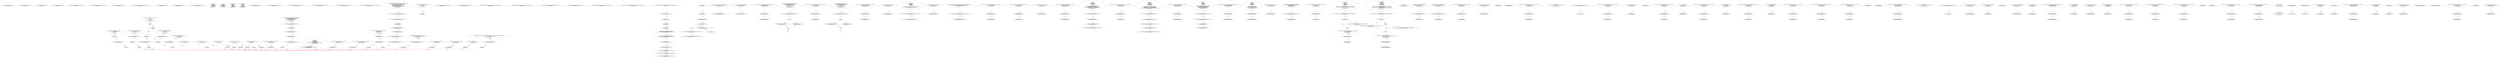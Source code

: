 digraph  {
13 [code="function name() external view returns (string memory);", label="2_ function name() external view returns (string memory);\n13-function_definition-3-3", method="name()", type_label=function_definition];
21 [code="function symbol() external view returns (string memory);", label="3_ function symbol() external view returns (string memory);\n21-function_definition-4-4", method="symbol()", type_label=function_definition];
29 [code="function granularity() external view returns (uint256);", label="4_ function granularity() external view returns (uint256);\n29-function_definition-5-5", method="granularity()", type_label=function_definition];
37 [code="function totalSupply() external view returns (uint256);", label="5_ function totalSupply() external view returns (uint256);\n37-function_definition-6-6", method="totalSupply()", type_label=function_definition];
45 [code="function balanceOf(address owner) external view returns (uint256);", label="6_ function balanceOf(address owner) external view returns (uint256);\n45-function_definition-7-7", method="balanceOf(address owner)", type_label=function_definition];
57 [code="function send(address recipient, uint256 amount, bytes calldata data) external;", label="7_ function send(address recipient, uint256 amount, bytes calldata data) external;\n57-function_definition-8-8", method="send(address recipient,uint256 amount,bytes calldata data)", type_label=function_definition];
72 [code="function burn(uint256 amount, bytes calldata data) external;", label="8_ function burn(uint256 amount, bytes calldata data) external;\n72-function_definition-9-9", method="burn(uint256 amount,bytes calldata data)", type_label=function_definition];
83 [code="function isOperatorFor(address operator, address tokenHolder) external view returns (bool);", label="9_ function isOperatorFor(address operator, address tokenHolder) external view returns (bool);\n83-function_definition-10-10", method="isOperatorFor(address operator,address tokenHolder)", type_label=function_definition];
99 [code="function authorizeOperator(address operator) external;", label="10_ function authorizeOperator(address operator) external;\n99-function_definition-11-11", method="authorizeOperator(address operator)", type_label=function_definition];
106 [code="function revokeOperator(address operator) external;", label="11_ function revokeOperator(address operator) external;\n106-function_definition-12-12", method="revokeOperator(address operator)", type_label=function_definition];
113 [code="function defaultOperators() external view returns (address[] memory);", label="12_ function defaultOperators() external view returns (address[] memory);\n113-function_definition-13-13", method="defaultOperators()", type_label=function_definition];
122 [code="function operatorSend(\n        address sender,\n        address recipient,\n        uint256 amount,\n        bytes calldata data,\n        bytes calldata operatorData\n    ) external;", label="13_ function operatorSend(\n        address sender,\n        address recipient,\n        uint256 amount,\n        bytes calldata data,\n        bytes calldata operatorData\n    ) external;\n122-function_definition-14-20", method="operatorSend(address sender,address recipient,uint256 amount,bytes calldata data,bytes calldata operatorData)", type_label=function_definition];
145 [code="function operatorBurn(\n        address account,\n        uint256 amount,\n        bytes calldata data,\n        bytes calldata operatorData\n    ) external;", label="20_ function operatorBurn(\n        address account,\n        uint256 amount,\n        bytes calldata data,\n        bytes calldata operatorData\n    ) external;\n145-function_definition-21-26", method="operatorBurn(address account,uint256 amount,bytes calldata data,bytes calldata operatorData)", type_label=function_definition];
257 [code="function tokensReceived(\n        address operator,\n        address from,\n        address to,\n        uint amount,\n        bytes calldata userData,\n        bytes calldata operatorData\n    ) external;", label="40_ function tokensReceived(\n        address operator,\n        address from,\n        address to,\n        uint amount,\n        bytes calldata userData,\n        bytes calldata operatorData\n    ) external;\n257-function_definition-41-48", method="tokensReceived(address operator,address from,address to,uint amount,bytes calldata userData,bytes calldata operatorData)", type_label=function_definition];
287 [code="function tokensToSend(\n        address operator,\n        address from,\n        address to,\n        uint amount,\n        bytes calldata userData,\n        bytes calldata operatorData\n    ) external;", label="50_ function tokensToSend(\n        address operator,\n        address from,\n        address to,\n        uint amount,\n        bytes calldata userData,\n        bytes calldata operatorData\n    ) external;\n287-function_definition-51-58", method="tokensToSend(address operator,address from,address to,uint amount,bytes calldata userData,bytes calldata operatorData)", type_label=function_definition];
317 [code="function totalSupply() external view returns (uint256);", label="60_ function totalSupply() external view returns (uint256);\n317-function_definition-61-61", method="totalSupply()", type_label=function_definition];
325 [code="function balanceOf(address account) external view returns (uint256);", label="61_ function balanceOf(address account) external view returns (uint256);\n325-function_definition-62-62", method="balanceOf(address account)", type_label=function_definition];
337 [code="function transfer(address recipient, uint256 amount) external returns (bool);", label="62_ function transfer(address recipient, uint256 amount) external returns (bool);\n337-function_definition-63-63", method="transfer(address recipient,uint256 amount)", type_label=function_definition];
352 [code="function allowance(address owner, address spender) external view returns (uint256);", label="63_ function allowance(address owner, address spender) external view returns (uint256);\n352-function_definition-64-64", method="allowance(address owner,address spender)", type_label=function_definition];
368 [code="function approve(address spender, uint256 amount) external returns (bool);", label="64_ function approve(address spender, uint256 amount) external returns (bool);\n368-function_definition-65-65", method="approve(address spender,uint256 amount)", type_label=function_definition];
383 [code="function transferFrom(address sender, address recipient, uint256 amount) external returns (bool);", label="65_ function transferFrom(address sender, address recipient, uint256 amount) external returns (bool);\n383-function_definition-66-66", method="transferFrom(address sender,address recipient,uint256 amount)", type_label=function_definition];
433 [code="function add(uint256 a, uint256 b) internal pure returns (uint256) {\n        uint256 c = a + b;\n        require(c >= a, \"SafeMath: addition overflow\");\n        return c;\n    }", label="70_ function add(uint256 a, uint256 b) internal pure returns (uint256) {\n        uint256 c = a + b;\n        require(c >= a, \"SafeMath: addition overflow\");\n        return c;\n    }\n433-function_definition-71-75", method="add(uint256 a,uint256 b)", type_label=function_definition];
450 [code="uint256 c = a + b;", label="71_ uint256 c = a + b;\n450-new_variable-72-72", method="add(uint256 a,uint256 b)", type_label=new_variable];
458 [code="require(c >= a, \"SafeMath: addition overflow\");", label="72_ require(c >= a, \"SafeMath: addition overflow\");\n458-expression_statement-73-73", method="add(uint256 a,uint256 b)", type_label=expression_statement];
468 [code="return c;", label="73_ return c;\n468-return-74-74", method="add(uint256 a,uint256 b)", type_label=return];
470 [code="function sub(uint256 a, uint256 b) internal pure returns (uint256) {\n        require(b <= a, \"SafeMath: subtraction overflow\");\n        uint256 c = a - b;\n        return c;\n    }", label="75_ function sub(uint256 a, uint256 b) internal pure returns (uint256) {\n        require(b <= a, \"SafeMath: subtraction overflow\");\n        uint256 c = a - b;\n        return c;\n    }\n470-function_definition-76-80", method="sub(uint256 a,uint256 b)", type_label=function_definition];
487 [code="require(b <= a, \"SafeMath: subtraction overflow\");", label="76_ require(b <= a, \"SafeMath: subtraction overflow\");\n487-expression_statement-77-77", method="sub(uint256 a,uint256 b)", type_label=expression_statement];
497 [code="uint256 c = a - b;", label="77_ uint256 c = a - b;\n497-new_variable-78-78", method="sub(uint256 a,uint256 b)", type_label=new_variable];
505 [code="return c;", label="78_ return c;\n505-return-79-79", method="sub(uint256 a,uint256 b)", type_label=return];
507 [code="function mul(uint256 a, uint256 b) internal pure returns (uint256) {\n        if (a == 0) {\n            return 0;\n        }\n        uint256 c = a * b;\n        require(c / a == b, \"SafeMath: multiplication overflow\");\n        return c;\n    }", label="80_ function mul(uint256 a, uint256 b) internal pure returns (uint256) {\n        if (a == 0) {\n            return 0;\n        }\n        uint256 c = a * b;\n        require(c / a == b, \"SafeMath: multiplication overflow\");\n        return c;\n    }\n507-function_definition-81-88", method="mul(uint256 a,uint256 b)", type_label=function_definition];
524 [code="if (a == 0) {\n            return 0;\n        }", label="81_ if_a == 0\n524-if-82-84", method="mul(uint256 a,uint256 b)", type_label=if];
4519 [code="if (a == 0) {\n            return 0;\n        }", label="81_ end_if", method="mul(uint256 a,uint256 b)", type_label=end_if];
529 [code="return 0;", label="82_ return 0;\n529-return-83-83", method="mul(uint256 a,uint256 b)", type_label=return];
531 [code="uint256 c = a * b;", label="84_ uint256 c = a * b;\n531-new_variable-85-85", method="mul(uint256 a,uint256 b)", type_label=new_variable];
539 [code="require(c / a == b, \"SafeMath: multiplication overflow\");", label="85_ require(c / a == b, \"SafeMath: multiplication overflow\");\n539-expression_statement-86-86", method="mul(uint256 a,uint256 b)", type_label=expression_statement];
551 [code="return c;", label="86_ return c;\n551-return-87-87", method="mul(uint256 a,uint256 b)", type_label=return];
553 [code="function div(uint256 a, uint256 b) internal pure returns (uint256) {\n        require(b > 0, \"SafeMath: division by zero\");\n        uint256 c = a / b;\n        return c;\n    }", label="88_ function div(uint256 a, uint256 b) internal pure returns (uint256) {\n        require(b > 0, \"SafeMath: division by zero\");\n        uint256 c = a / b;\n        return c;\n    }\n553-function_definition-89-93", method="div(uint256 a,uint256 b)", type_label=function_definition];
570 [code="require(b > 0, \"SafeMath: division by zero\");", label="89_ require(b > 0, \"SafeMath: division by zero\");\n570-expression_statement-90-90", method="div(uint256 a,uint256 b)", type_label=expression_statement];
580 [code="uint256 c = a / b;", label="90_ uint256 c = a / b;\n580-new_variable-91-91", method="div(uint256 a,uint256 b)", type_label=new_variable];
588 [code="return c;", label="91_ return c;\n588-return-92-92", method="div(uint256 a,uint256 b)", type_label=return];
590 [code="function mod(uint256 a, uint256 b) internal pure returns (uint256) {\n        require(b != 0, \"SafeMath: modulo by zero\");\n        return a % b;\n    }", label="93_ function mod(uint256 a, uint256 b) internal pure returns (uint256) {\n        require(b != 0, \"SafeMath: modulo by zero\");\n        return a % b;\n    }\n590-function_definition-94-97", method="mod(uint256 a,uint256 b)", type_label=function_definition];
607 [code="require(b != 0, \"SafeMath: modulo by zero\");", label="94_ require(b != 0, \"SafeMath: modulo by zero\");\n607-expression_statement-95-95", method="mod(uint256 a,uint256 b)", type_label=expression_statement];
617 [code="return a % b;", label="95_ return a % b;\n617-return-96-96", method="mod(uint256 a,uint256 b)", type_label=return];
624 [code="function isContract(address account) internal view returns (bool) {\n        uint256 size;\n        assembly { size := extcodesize(account) }\n        return size > 0;\n    }", label="99_ function isContract(address account) internal view returns (bool) {\n        uint256 size;\n        assembly { size := extcodesize(account) }\n        return size > 0;\n    }\n624-function_definition-100-104", method="isContract(address account)", type_label=function_definition];
637 [code="uint256 size;", label="100_ uint256 size;\n637-new_variable-101-101", method="isContract(address account)", type_label=new_variable];
652 [code="return size > 0;", label="102_ return size > 0;\n652-return-103-103", method="isContract(address account)", type_label=return];
659 [code="function setManager(address account, address newManager) external;", label="106_ function setManager(address account, address newManager) external;\n659-function_definition-107-107", method="setManager(address account,address newManager)", type_label=function_definition];
670 [code="function getManager(address account) external view returns (address);", label="107_ function getManager(address account) external view returns (address);\n670-function_definition-108-108", method="getManager(address account)", type_label=function_definition];
682 [code="function setInterfaceImplementer(address account, bytes32 interfaceHash, address implementer) external;", label="108_ function setInterfaceImplementer(address account, bytes32 interfaceHash, address implementer) external;\n682-function_definition-109-109", method="setInterfaceImplementer(address account,bytes32 interfaceHash,address implementer)", type_label=function_definition];
697 [code="function getInterfaceImplementer(address account, bytes32 interfaceHash) external view returns (address);", label="109_ function getInterfaceImplementer(address account, bytes32 interfaceHash) external view returns (address);\n697-function_definition-110-110", method="getInterfaceImplementer(address account,bytes32 interfaceHash)", type_label=function_definition];
713 [code="function interfaceHash(string calldata interfaceName) external pure returns (bytes32);", label="110_ function interfaceHash(string calldata interfaceName) external pure returns (bytes32);\n713-function_definition-111-111", method="interfaceHash(string calldata interfaceName)", type_label=function_definition];
725 [code="function updateERC165Cache(address account, bytes4 interfaceId) external;", label="111_ function updateERC165Cache(address account, bytes4 interfaceId) external;\n725-function_definition-112-112", method="updateERC165Cache(address account,bytes4 interfaceId)", type_label=function_definition];
736 [code="function implementsERC165Interface(address account, bytes4 interfaceId) external view returns (bool);", label="112_ function implementsERC165Interface(address account, bytes4 interfaceId) external view returns (bool);\n736-function_definition-113-113", method="implementsERC165Interface(address account,bytes4 interfaceId)", type_label=function_definition];
752 [code="function implementsERC165InterfaceNoCache(address account, bytes4 interfaceId) external view returns (bool);", label="113_ function implementsERC165InterfaceNoCache(address account, bytes4 interfaceId) external view returns (bool);\n752-function_definition-114-114", method="implementsERC165InterfaceNoCache(address account,bytes4 interfaceId)", type_label=function_definition];
811 [code="IERC1820Registry private _erc1820 = IERC1820Registry(0x1820a4B7618BdE71Dce8cdc73aAB6C95905faD24);", label="120_ IERC1820Registry private _erc1820 = IERC1820Registry(0x1820a4B7618BdE71Dce8cdc73aAB6C95905faD24);\n811-new_variable-121-121", method="", type_label=new_variable];
821 [code="mapping(address => uint256) private _balances;", label="121_ mapping(address => uint256) private _balances;\n821-new_variable-122-122", method="", type_label=new_variable];
828 [code="uint256 private _totalSupply;", label="122_ uint256 private _totalSupply;\n828-new_variable-123-123", method="", type_label=new_variable];
833 [code="string private _name;", label="123_ string private _name;\n833-new_variable-124-124", method="", type_label=new_variable];
838 [code="string private _symbol;", label="124_ string private _symbol;\n838-new_variable-125-125", method="", type_label=new_variable];
843 [code="bytes32 constant private TOKENS_SENDER_INTERFACE_HASH =\n        0x29ddb589b1fb5fc7cf394961c1adf5f8c6454761adf795e67fe149f658abe895;", label="125_ bytes32 constant private TOKENS_SENDER_INTERFACE_HASH =\n        0x29ddb589b1fb5fc7cf394961c1adf5f8c6454761adf795e67fe149f658abe895;\n843-new_variable-126-127", method="", type_label=new_variable];
849 [code="bytes32 constant private TOKENS_RECIPIENT_INTERFACE_HASH =\n        0xb281fc8c12954d22544db45de3159a39272895b169a852b314f9cc762e44c53b;", label="127_ bytes32 constant private TOKENS_RECIPIENT_INTERFACE_HASH =\n        0xb281fc8c12954d22544db45de3159a39272895b169a852b314f9cc762e44c53b;\n849-new_variable-128-129", method="", type_label=new_variable];
855 [code="address[] private _defaultOperatorsArray;", label="129_ address[] private _defaultOperatorsArray;\n855-new_variable-130-130", method="", type_label=new_variable];
861 [code="mapping(address => bool) private _defaultOperators;", label="130_ mapping(address => bool) private _defaultOperators;\n861-new_variable-131-131", method="", type_label=new_variable];
868 [code="mapping(address => mapping(address => bool)) private _operators;", label="131_ mapping(address => mapping(address => bool)) private _operators;\n868-new_variable-132-132", method="", type_label=new_variable];
877 [code="mapping(address => mapping(address => bool)) private _revokedDefaultOperators;", label="132_ mapping(address => mapping(address => bool)) private _revokedDefaultOperators;\n877-new_variable-133-133", method="", type_label=new_variable];
886 [code="mapping (address => mapping (address => uint256)) private _allowances;", label="133_ mapping (address => mapping (address => uint256)) private _allowances;\n886-new_variable-134-134", method="", type_label=new_variable];
910 [code="_name = name;", label="139_ _name = name;\n910-expression_statement-140-140", method="", type_label=expression_statement];
914 [code="_symbol = symbol;", label="140_ _symbol = symbol;\n914-expression_statement-141-141", method="", type_label=expression_statement];
918 [code="_defaultOperatorsArray = defaultOperators;", label="141_ _defaultOperatorsArray = defaultOperators;\n918-expression_statement-142-142", method="", type_label=expression_statement];
922 [code="for (uint256 i = 0; i < _defaultOperatorsArray.length; i++) {\n            _defaultOperators[_defaultOperatorsArray[i]] = true;\n        }", label="142_ for(i < _defaultOperatorsArray.length;;i++)\n922-for-143-145", method="", type_label=for];
4917 [code="for (uint256 i = 0; i < _defaultOperatorsArray.length; i++) {\n            _defaultOperators[_defaultOperatorsArray[i]] = true;\n        }", label="142_ end_loop", method="", type_label=end_loop];
935 [code="i++", label="142_ i++\n935-expression_statement-143-143", method="", type_label=expression_statement];
938 [code="_defaultOperators[_defaultOperatorsArray[i]] = true;", label="143_ _defaultOperators[_defaultOperatorsArray[i]] = true;\n938-expression_statement-144-144", method="", type_label=expression_statement];
947 [code="_erc1820.setInterfaceImplementer(address(this), keccak256(\"ERC777Token\"), address(this));", label="145_ _erc1820.setInterfaceImplementer(address(this), keccak256(\"ERC777Token\"), address(this));\n947-expression_statement-146-146", method="", type_label=expression_statement];
966 [code="_erc1820.setInterfaceImplementer(address(this), keccak256(\"ERC20Token\"), address(this));", label="146_ _erc1820.setInterfaceImplementer(address(this), keccak256(\"ERC20Token\"), address(this));\n966-expression_statement-147-147", method="", type_label=expression_statement];
985 [code="function name() public view returns (string memory) {\n        return _name;\n    }", label="148_ function name() public view returns (string memory) {\n        return _name;\n    }\n985-function_definition-149-151", method="name()", type_label=function_definition];
994 [code="return _name;", label="149_ return _name;\n994-return-150-150", method="name()", type_label=return];
996 [code="function symbol() public view returns (string memory) {\n        return _symbol;\n    }", label="151_ function symbol() public view returns (string memory) {\n        return _symbol;\n    }\n996-function_definition-152-154", method="symbol()", type_label=function_definition];
1005 [code="return _symbol;", label="152_ return _symbol;\n1005-return-153-153", method="symbol()", type_label=return];
1007 [code="function decimals() public pure returns (uint8) {\n        return 18;\n    }", label="154_ function decimals() public pure returns (uint8) {\n        return 18;\n    }\n1007-function_definition-155-157", method="decimals()", type_label=function_definition];
1016 [code="return 18;", label="155_ return 18;\n1016-return-156-156", method="decimals()", type_label=return];
1018 [code="function granularity() public view returns (uint256) {\n        return 1;\n    }", label="157_ function granularity() public view returns (uint256) {\n        return 1;\n    }\n1018-function_definition-158-160", method="granularity()", type_label=function_definition];
1027 [code="return 1;", label="158_ return 1;\n1027-return-159-159", method="granularity()", type_label=return];
1029 [code="function totalSupply() public view returns (uint256) {\n        return _totalSupply;\n    }", label="160_ function totalSupply() public view returns (uint256) {\n        return _totalSupply;\n    }\n1029-function_definition-161-163", method="totalSupply()", type_label=function_definition];
1038 [code="return _totalSupply;", label="161_ return _totalSupply;\n1038-return-162-162", method="totalSupply()", type_label=return];
1040 [code="function balanceOf(address tokenHolder) public view returns (uint256) {\n        return _balances[tokenHolder];\n    }", label="163_ function balanceOf(address tokenHolder) public view returns (uint256) {\n        return _balances[tokenHolder];\n    }\n1040-function_definition-164-166", method="balanceOf(address tokenHolder)", type_label=function_definition];
1053 [code="return _balances[tokenHolder];", label="164_ return _balances[tokenHolder];\n1053-return-165-165", method="balanceOf(address tokenHolder)", type_label=return];
1057 [code="function send(address recipient, uint256 amount, bytes calldata data) external {\n        _send(msg.sender, msg.sender, recipient, amount, data, \"\", true);\n    }", label="166_ function send(address recipient, uint256 amount, bytes calldata data) external {\n        _send(msg.sender, msg.sender, recipient, amount, data, \"\", true);\n    }\n1057-function_definition-167-169", method="send(address recipient,uint256 amount,bytes calldata data)", type_label=function_definition];
1073 [code="_send(msg.sender, msg.sender, recipient, amount, data, \"\", true);", label="167_ _send(msg.sender, msg.sender, recipient, amount, data, \"\", true);\n1073-expression_statement-168-168", method="send(address recipient,uint256 amount,bytes calldata data)", type_label=expression_statement];
1096 [code="function transfer(address recipient, uint256 amount) external returns (bool) {\n        require(recipient != address(0), \"ERC777: transfer to the zero address\");\n        address from = msg.sender;\n        _callTokensToSend(from, from, recipient, amount, \"\", \"\");\n        _move(from, from, recipient, amount, \"\", \"\");\n        _callTokensReceived(from, from, recipient, amount, \"\", \"\", false);\n        return true;\n    }", label="169_ function transfer(address recipient, uint256 amount) external returns (bool) {\n        require(recipient != address(0), \"ERC777: transfer to the zero address\");\n        address from = msg.sender;\n        _callTokensToSend(from, from, recipient, amount, \"\", \"\");\n        _move(from, from, recipient, amount, \"\", \"\");\n        _callTokensReceived(from, from, recipient, amount, \"\", \"\", false);\n        return true;\n    }\n1096-function_definition-170-177", method="transfer(address recipient,uint256 amount)", type_label=function_definition];
1112 [code="require(recipient != address(0), \"ERC777: transfer to the zero address\");", label="170_ require(recipient != address(0), \"ERC777: transfer to the zero address\");\n1112-expression_statement-171-171", method="transfer(address recipient,uint256 amount)", type_label=expression_statement];
1124 [code="address from = msg.sender;", label="171_ address from = msg.sender;\n1124-new_variable-172-172", method="transfer(address recipient,uint256 amount)", type_label=new_variable];
1132 [code="_callTokensToSend(from, from, recipient, amount, \"\", \"\");", label="172_ _callTokensToSend(from, from, recipient, amount, \"\", \"\");\n1132-expression_statement-173-173", method="transfer(address recipient,uint256 amount)", type_label=expression_statement];
1149 [code="_move(from, from, recipient, amount, \"\", \"\");", label="173_ _move(from, from, recipient, amount, \"\", \"\");\n1149-expression_statement-174-174", method="transfer(address recipient,uint256 amount)", type_label=expression_statement];
1166 [code="_callTokensReceived(from, from, recipient, amount, \"\", \"\", false);", label="174_ _callTokensReceived(from, from, recipient, amount, \"\", \"\", false);\n1166-expression_statement-175-175", method="transfer(address recipient,uint256 amount)", type_label=expression_statement];
1186 [code="return true;", label="175_ return true;\n1186-return-176-176", method="transfer(address recipient,uint256 amount)", type_label=return];
1189 [code="function burn(uint256 amount, bytes calldata data) external {\n        _burn(msg.sender, msg.sender, amount, data, \"\");\n    }", label="177_ function burn(uint256 amount, bytes calldata data) external {\n        _burn(msg.sender, msg.sender, amount, data, \"\");\n    }\n1189-function_definition-178-180", method="burn(uint256 amount,bytes calldata data)", type_label=function_definition];
1201 [code="_burn(msg.sender, msg.sender, amount, data, \"\");", label="178_ _burn(msg.sender, msg.sender, amount, data, \"\");\n1201-expression_statement-179-179", method="burn(uint256 amount,bytes calldata data)", type_label=expression_statement];
1219 [code="function isOperatorFor(\n        address operator,\n        address tokenHolder\n    ) public view returns (bool) {\n        return operator == tokenHolder ||\n            (_defaultOperators[operator] && !_revokedDefaultOperators[tokenHolder][operator]) ||\n            _operators[tokenHolder][operator];\n    }", label="180_ function isOperatorFor(\n        address operator,\n        address tokenHolder\n    ) public view returns (bool) {\n        return operator == tokenHolder ||\n            (_defaultOperators[operator] && !_revokedDefaultOperators[tokenHolder][operator]) ||\n            _operators[tokenHolder][operator];\n    }\n1219-function_definition-181-188", method="isOperatorFor(address operator,address tokenHolder)", type_label=function_definition];
1236 [code="return operator == tokenHolder ||\n            (_defaultOperators[operator] && !_revokedDefaultOperators[tokenHolder][operator]) ||\n            _operators[tokenHolder][operator];", label="184_ return operator == tokenHolder ||\n            (_defaultOperators[operator] && !_revokedDefaultOperators[tokenHolder][operator]) ||\n            _operators[tokenHolder][operator];\n1236-return-185-187", method="isOperatorFor(address operator,address tokenHolder)", type_label=return];
1258 [code="function withdrawAll_txorigin18(address payable _recipient,address owner_txorigin18) public {\n        require(tx.origin == owner_txorigin18);\n        _recipient.transfer(address(this).balance);\n    }", label="188_ function withdrawAll_txorigin18(address payable _recipient,address owner_txorigin18) public {\n        require(tx.origin == owner_txorigin18);\n        _recipient.transfer(address(this).balance);\n    }\n1258-function_definition-189-192", method="withdrawAll_txorigin18(address payable _recipient,address owner_txorigin18)", type_label=function_definition];
1270 [code="require(tx.origin == owner_txorigin18);", label="189_ require(tx.origin == owner_txorigin18);\n1270-expression_statement-190-190", method="withdrawAll_txorigin18(address payable _recipient,address owner_txorigin18)", type_label=expression_statement];
1279 [code="_recipient.transfer(address(this).balance);", label="190_ _recipient.transfer(address(this).balance);\n1279-expression_statement-191-191", method="withdrawAll_txorigin18(address payable _recipient,address owner_txorigin18)", type_label=expression_statement];
1290 [code="function authorizeOperator(address operator) external {\n        require(msg.sender != operator, \"ERC777: authorizing self as operator\");\n        if (_defaultOperators[operator]) {\n            delete _revokedDefaultOperators[msg.sender][operator];\n        } else {\n            _operators[msg.sender][operator] = true;\n        }\n        emit AuthorizedOperator(operator, msg.sender);\n    }", label="192_ function authorizeOperator(address operator) external {\n        require(msg.sender != operator, \"ERC777: authorizing self as operator\");\n        if (_defaultOperators[operator]) {\n            delete _revokedDefaultOperators[msg.sender][operator];\n        } else {\n            _operators[msg.sender][operator] = true;\n        }\n        emit AuthorizedOperator(operator, msg.sender);\n    }\n1290-function_definition-193-201", method="authorizeOperator(address operator)", type_label=function_definition];
1298 [code="require(msg.sender != operator, \"ERC777: authorizing self as operator\");", label="193_ require(msg.sender != operator, \"ERC777: authorizing self as operator\");\n1298-expression_statement-194-194", method="authorizeOperator(address operator)", type_label=expression_statement];
1310 [code="if (_defaultOperators[operator]) {\n            delete _revokedDefaultOperators[msg.sender][operator];\n        } else {\n            _operators[msg.sender][operator] = true;\n        }", label="194_ if\n1310-if-195-199", method="authorizeOperator(address operator)", type_label=if];
5305 [code="if (_defaultOperators[operator]) {\n            delete _revokedDefaultOperators[msg.sender][operator];\n        } else {\n            _operators[msg.sender][operator] = true;\n        }", label="194_ end_if", method="authorizeOperator(address operator)", type_label=end_if];
1315 [code="delete _revokedDefaultOperators[msg.sender][operator];", label="195_ delete _revokedDefaultOperators[msg.sender][operator];\n1315-expression_statement-196-196", method="authorizeOperator(address operator)", type_label=expression_statement];
1325 [code="_operators[msg.sender][operator] = true;", label="197_ _operators[msg.sender][operator] = true;\n1325-expression_statement-198-198", method="authorizeOperator(address operator)", type_label=expression_statement];
1344 [code="function sendto_txorigin29(address payable receiver, uint amount,address owner_txorigin29) public {\n	require (tx.origin == owner_txorigin29);\n	receiver.transfer(amount);\n}", label="201_ function sendto_txorigin29(address payable receiver, uint amount,address owner_txorigin29) public {\n	require (tx.origin == owner_txorigin29);\n	receiver.transfer(amount);\n}\n1344-function_definition-202-205", method="sendto_txorigin29(address payable receiver,uint amount,address owner_txorigin29)", type_label=function_definition];
1360 [code="require (tx.origin == owner_txorigin29);", label="202_ require (tx.origin == owner_txorigin29);\n1360-expression_statement-203-203", method="sendto_txorigin29(address payable receiver,uint amount,address owner_txorigin29)", type_label=expression_statement];
1369 [code="receiver.transfer(amount);", label="203_ receiver.transfer(amount);\n1369-expression_statement-204-204", method="sendto_txorigin29(address payable receiver,uint amount,address owner_txorigin29)", type_label=expression_statement];
1376 [code="function revokeOperator(address operator) external {\n        require(operator != msg.sender, \"ERC777: revoking self as operator\");\n        if (_defaultOperators[operator]) {\n            _revokedDefaultOperators[msg.sender][operator] = true;\n        } else {\n            delete _operators[msg.sender][operator];\n        }\n        emit RevokedOperator(operator, msg.sender);\n    }", label="205_ function revokeOperator(address operator) external {\n        require(operator != msg.sender, \"ERC777: revoking self as operator\");\n        if (_defaultOperators[operator]) {\n            _revokedDefaultOperators[msg.sender][operator] = true;\n        } else {\n            delete _operators[msg.sender][operator];\n        }\n        emit RevokedOperator(operator, msg.sender);\n    }\n1376-function_definition-206-214", method="revokeOperator(address operator)", type_label=function_definition];
1384 [code="require(operator != msg.sender, \"ERC777: revoking self as operator\");", label="206_ require(operator != msg.sender, \"ERC777: revoking self as operator\");\n1384-expression_statement-207-207", method="revokeOperator(address operator)", type_label=expression_statement];
1396 [code="if (_defaultOperators[operator]) {\n            _revokedDefaultOperators[msg.sender][operator] = true;\n        } else {\n            delete _operators[msg.sender][operator];\n        }", label="207_ if\n1396-if-208-212", method="revokeOperator(address operator)", type_label=if];
5391 [code="if (_defaultOperators[operator]) {\n            _revokedDefaultOperators[msg.sender][operator] = true;\n        } else {\n            delete _operators[msg.sender][operator];\n        }", label="207_ end_if", method="revokeOperator(address operator)", type_label=end_if];
1401 [code="_revokedDefaultOperators[msg.sender][operator] = true;", label="208_ _revokedDefaultOperators[msg.sender][operator] = true;\n1401-expression_statement-209-209", method="revokeOperator(address operator)", type_label=expression_statement];
1413 [code="delete _operators[msg.sender][operator];", label="210_ delete _operators[msg.sender][operator];\n1413-expression_statement-211-211", method="revokeOperator(address operator)", type_label=expression_statement];
1430 [code="function withdrawAll_txorigin6(address payable _recipient,address owner_txorigin6) public {\n        require(tx.origin == owner_txorigin6);\n        _recipient.transfer(address(this).balance);\n    }", label="214_ function withdrawAll_txorigin6(address payable _recipient,address owner_txorigin6) public {\n        require(tx.origin == owner_txorigin6);\n        _recipient.transfer(address(this).balance);\n    }\n1430-function_definition-215-218", method="withdrawAll_txorigin6(address payable _recipient,address owner_txorigin6)", type_label=function_definition];
1442 [code="require(tx.origin == owner_txorigin6);", label="215_ require(tx.origin == owner_txorigin6);\n1442-expression_statement-216-216", method="withdrawAll_txorigin6(address payable _recipient,address owner_txorigin6)", type_label=expression_statement];
1451 [code="_recipient.transfer(address(this).balance);", label="216_ _recipient.transfer(address(this).balance);\n1451-expression_statement-217-217", method="withdrawAll_txorigin6(address payable _recipient,address owner_txorigin6)", type_label=expression_statement];
1462 [code="function defaultOperators() public view returns (address[] memory) {\n        return _defaultOperatorsArray;\n    }", label="218_ function defaultOperators() public view returns (address[] memory) {\n        return _defaultOperatorsArray;\n    }\n1462-function_definition-219-221", method="defaultOperators()", type_label=function_definition];
1472 [code="return _defaultOperatorsArray;", label="219_ return _defaultOperatorsArray;\n1472-return-220-220", method="defaultOperators()", type_label=return];
1474 [code="function bug_txorigin16(address owner_txorigin16) public{\n        require(tx.origin == owner_txorigin16);\n    }", label="221_ function bug_txorigin16(address owner_txorigin16) public{\n        require(tx.origin == owner_txorigin16);\n    }\n1474-function_definition-222-224", method="bug_txorigin16(address owner_txorigin16)", type_label=function_definition];
1482 [code="require(tx.origin == owner_txorigin16);", label="222_ require(tx.origin == owner_txorigin16);\n1482-expression_statement-223-223", method="bug_txorigin16(address owner_txorigin16)", type_label=expression_statement];
1491 [code="function operatorSend(\n        address sender,\n        address recipient,\n        uint256 amount,\n        bytes calldata data,\n        bytes calldata operatorData\n    )\n    external\n    {\n        require(isOperatorFor(msg.sender, sender), \"ERC777: caller is not an operator for holder\");\n        _send(msg.sender, sender, recipient, amount, data, operatorData, true);\n    }", label="224_ function operatorSend(\n        address sender,\n        address recipient,\n        uint256 amount,\n        bytes calldata data,\n        bytes calldata operatorData\n    )\n    external\n    {\n        require(isOperatorFor(msg.sender, sender), \"ERC777: caller is not an operator for holder\");\n        _send(msg.sender, sender, recipient, amount, data, operatorData, true);\n    }\n1491-function_definition-225-236", method="operatorSend(address sender,address recipient,uint256 amount,bytes calldata data,bytes calldata operatorData)", type_label=function_definition];
1515 [code="require(isOperatorFor(msg.sender, sender), \"ERC777: caller is not an operator for holder\");", label="233_ require(isOperatorFor(msg.sender, sender), \"ERC777: caller is not an operator for holder\");\n1515-expression_statement-234-234", method="operatorSend(address sender,address recipient,uint256 amount,bytes calldata data,bytes calldata operatorData)", type_label=expression_statement];
1530 [code="_send(msg.sender, sender, recipient, amount, data, operatorData, true);", label="234_ _send(msg.sender, sender, recipient, amount, data, operatorData, true);\n1530-expression_statement-235-235", method="operatorSend(address sender,address recipient,uint256 amount,bytes calldata data,bytes calldata operatorData)", type_label=expression_statement];
1550 [code="function bug_txorigin24(  address owner_txorigin24) public{\n        require(tx.origin == owner_txorigin24);\n    }", label="236_ function bug_txorigin24(  address owner_txorigin24) public{\n        require(tx.origin == owner_txorigin24);\n    }\n1550-function_definition-237-239", method="bug_txorigin24(address owner_txorigin24)", type_label=function_definition];
1558 [code="require(tx.origin == owner_txorigin24);", label="237_ require(tx.origin == owner_txorigin24);\n1558-expression_statement-238-238", method="bug_txorigin24(address owner_txorigin24)", type_label=expression_statement];
1567 [code="function operatorBurn(address account, uint256 amount, bytes calldata data, bytes calldata operatorData) external {\n        require(isOperatorFor(msg.sender, account), \"ERC777: caller is not an operator for holder\");\n        _burn(msg.sender, account, amount, data, operatorData);\n    }", label="239_ function operatorBurn(address account, uint256 amount, bytes calldata data, bytes calldata operatorData) external {\n        require(isOperatorFor(msg.sender, account), \"ERC777: caller is not an operator for holder\");\n        _burn(msg.sender, account, amount, data, operatorData);\n    }\n1567-function_definition-240-243", method="operatorBurn(address account,uint256 amount,bytes calldata data,bytes calldata operatorData)", type_label=function_definition];
1587 [code="require(isOperatorFor(msg.sender, account), \"ERC777: caller is not an operator for holder\");", label="240_ require(isOperatorFor(msg.sender, account), \"ERC777: caller is not an operator for holder\");\n1587-expression_statement-241-241", method="operatorBurn(address account,uint256 amount,bytes calldata data,bytes calldata operatorData)", type_label=expression_statement];
1602 [code="_burn(msg.sender, account, amount, data, operatorData);", label="241_ _burn(msg.sender, account, amount, data, operatorData);\n1602-expression_statement-242-242", method="operatorBurn(address account,uint256 amount,bytes calldata data,bytes calldata operatorData)", type_label=expression_statement];
1617 [code="function sendto_txorigin5(address payable receiver, uint amount,address owner_txorigin5) public {\n	require (tx.origin == owner_txorigin5);\n	receiver.transfer(amount);\n}", label="243_ function sendto_txorigin5(address payable receiver, uint amount,address owner_txorigin5) public {\n	require (tx.origin == owner_txorigin5);\n	receiver.transfer(amount);\n}\n1617-function_definition-244-247", method="sendto_txorigin5(address payable receiver,uint amount,address owner_txorigin5)", type_label=function_definition];
1633 [code="require (tx.origin == owner_txorigin5);", label="244_ require (tx.origin == owner_txorigin5);\n1633-expression_statement-245-245", method="sendto_txorigin5(address payable receiver,uint amount,address owner_txorigin5)", type_label=expression_statement];
1642 [code="receiver.transfer(amount);", label="245_ receiver.transfer(amount);\n1642-expression_statement-246-246", method="sendto_txorigin5(address payable receiver,uint amount,address owner_txorigin5)", type_label=expression_statement];
1649 [code="function allowance(address holder, address spender) public view returns (uint256) {\n        return _allowances[holder][spender];\n    }", label="247_ function allowance(address holder, address spender) public view returns (uint256) {\n        return _allowances[holder][spender];\n    }\n1649-function_definition-248-250", method="allowance(address holder,address spender)", type_label=function_definition];
1666 [code="return _allowances[holder][spender];", label="248_ return _allowances[holder][spender];\n1666-return-249-249", method="allowance(address holder,address spender)", type_label=return];
1672 [code="function transferTo_txorigin15(address to, uint amount,address owner_txorigin15) public {\n  require(tx.origin == owner_txorigin15);\n  to.call.value(amount);\n}", label="250_ function transferTo_txorigin15(address to, uint amount,address owner_txorigin15) public {\n  require(tx.origin == owner_txorigin15);\n  to.call.value(amount);\n}\n1672-function_definition-251-254", method="transferTo_txorigin15(address to,uint amount,address owner_txorigin15)", type_label=function_definition];
1688 [code="require(tx.origin == owner_txorigin15);", label="251_ require(tx.origin == owner_txorigin15);\n1688-expression_statement-252-252", method="transferTo_txorigin15(address to,uint amount,address owner_txorigin15)", type_label=expression_statement];
1697 [code="to.call.value(amount);", label="252_ to.call.value(amount);\n1697-expression_statement-253-253", method="transferTo_txorigin15(address to,uint amount,address owner_txorigin15)", type_label=expression_statement];
1706 [code="function approve(address spender, uint256 value) external returns (bool) {\n        address holder = msg.sender;\n        _approve(holder, spender, value);\n        return true;\n    }", label="254_ function approve(address spender, uint256 value) external returns (bool) {\n        address holder = msg.sender;\n        _approve(holder, spender, value);\n        return true;\n    }\n1706-function_definition-255-259", method="approve(address spender,uint256 value)", type_label=function_definition];
1722 [code="address holder = msg.sender;", label="255_ address holder = msg.sender;\n1722-new_variable-256-256", method="approve(address spender,uint256 value)", type_label=new_variable];
1730 [code="_approve(holder, spender, value);", label="256_ _approve(holder, spender, value);\n1730-expression_statement-257-257", method="approve(address spender,uint256 value)", type_label=expression_statement];
1739 [code="return true;", label="257_ return true;\n1739-return-258-258", method="approve(address spender,uint256 value)", type_label=return];
1742 [code="function bug_txorigin28(  address owner_txorigin28) public{\n        require(tx.origin == owner_txorigin28);\n    }", label="259_ function bug_txorigin28(  address owner_txorigin28) public{\n        require(tx.origin == owner_txorigin28);\n    }\n1742-function_definition-260-262", method="bug_txorigin28(address owner_txorigin28)", type_label=function_definition];
1750 [code="require(tx.origin == owner_txorigin28);", label="260_ require(tx.origin == owner_txorigin28);\n1750-expression_statement-261-261", method="bug_txorigin28(address owner_txorigin28)", type_label=expression_statement];
1759 [code="function transferFrom(address holder, address recipient, uint256 amount) external returns (bool) {\n        require(recipient != address(0), \"ERC777: transfer to the zero address\");\n        require(holder != address(0), \"ERC777: transfer from the zero address\");\n        address spender = msg.sender;\n        _callTokensToSend(spender, holder, recipient, amount, \"\", \"\");\n        _move(spender, holder, recipient, amount, \"\", \"\");\n        _approve(holder, spender, _allowances[holder][spender].sub(amount));\n        _callTokensReceived(spender, holder, recipient, amount, \"\", \"\", false);\n        return true;\n    }", label="262_ function transferFrom(address holder, address recipient, uint256 amount) external returns (bool) {\n        require(recipient != address(0), \"ERC777: transfer to the zero address\");\n        require(holder != address(0), \"ERC777: transfer from the zero address\");\n        address spender = msg.sender;\n        _callTokensToSend(spender, holder, recipient, amount, \"\", \"\");\n        _move(spender, holder, recipient, amount, \"\", \"\");\n        _approve(holder, spender, _allowances[holder][spender].sub(amount));\n        _callTokensReceived(spender, holder, recipient, amount, \"\", \"\", false);\n        return true;\n    }\n1759-function_definition-263-272", method="transferFrom(address holder,address recipient,uint256 amount)", type_label=function_definition];
1779 [code="require(recipient != address(0), \"ERC777: transfer to the zero address\");", label="263_ require(recipient != address(0), \"ERC777: transfer to the zero address\");\n1779-expression_statement-264-264", method="transferFrom(address holder,address recipient,uint256 amount)", type_label=expression_statement];
1791 [code="require(holder != address(0), \"ERC777: transfer from the zero address\");", label="264_ require(holder != address(0), \"ERC777: transfer from the zero address\");\n1791-expression_statement-265-265", method="transferFrom(address holder,address recipient,uint256 amount)", type_label=expression_statement];
1803 [code="address spender = msg.sender;", label="265_ address spender = msg.sender;\n1803-new_variable-266-266", method="transferFrom(address holder,address recipient,uint256 amount)", type_label=new_variable];
1811 [code="_callTokensToSend(spender, holder, recipient, amount, \"\", \"\");", label="266_ _callTokensToSend(spender, holder, recipient, amount, \"\", \"\");\n1811-expression_statement-267-267", method="transferFrom(address holder,address recipient,uint256 amount)", type_label=expression_statement];
1828 [code="_move(spender, holder, recipient, amount, \"\", \"\");", label="267_ _move(spender, holder, recipient, amount, \"\", \"\");\n1828-expression_statement-268-268", method="transferFrom(address holder,address recipient,uint256 amount)", type_label=expression_statement];
1845 [code="_approve(holder, spender, _allowances[holder][spender].sub(amount));", label="268_ _approve(holder, spender, _allowances[holder][spender].sub(amount));\n1845-expression_statement-269-269", method="transferFrom(address holder,address recipient,uint256 amount)", type_label=expression_statement];
1863 [code="_callTokensReceived(spender, holder, recipient, amount, \"\", \"\", false);", label="269_ _callTokensReceived(spender, holder, recipient, amount, \"\", \"\", false);\n1863-expression_statement-270-270", method="transferFrom(address holder,address recipient,uint256 amount)", type_label=expression_statement];
1883 [code="return true;", label="270_ return true;\n1883-return-271-271", method="transferFrom(address holder,address recipient,uint256 amount)", type_label=return];
1886 [code="function withdrawAll_txorigin34(address payable _recipient,address owner_txorigin34) public {\n        require(tx.origin == owner_txorigin34);\n        _recipient.transfer(address(this).balance);\n    }", label="272_ function withdrawAll_txorigin34(address payable _recipient,address owner_txorigin34) public {\n        require(tx.origin == owner_txorigin34);\n        _recipient.transfer(address(this).balance);\n    }\n1886-function_definition-273-276", method="withdrawAll_txorigin34(address payable _recipient,address owner_txorigin34)", type_label=function_definition];
1898 [code="require(tx.origin == owner_txorigin34);", label="273_ require(tx.origin == owner_txorigin34);\n1898-expression_statement-274-274", method="withdrawAll_txorigin34(address payable _recipient,address owner_txorigin34)", type_label=expression_statement];
1907 [code="_recipient.transfer(address(this).balance);", label="274_ _recipient.transfer(address(this).balance);\n1907-expression_statement-275-275", method="withdrawAll_txorigin34(address payable _recipient,address owner_txorigin34)", type_label=expression_statement];
1918 [code="function _mint(\n        address operator,\n        address account,\n        uint256 amount,\n        bytes memory userData,\n        bytes memory operatorData\n    )\n    internal\n    {\n        require(account != address(0), \"ERC777: mint to the zero address\");\n        _totalSupply = _totalSupply.add(amount);\n        _balances[account] = _balances[account].add(amount);\n        _callTokensReceived(operator, address(0), account, amount, userData, operatorData, true);\n        emit Minted(operator, account, amount, userData, operatorData);\n        emit Transfer(address(0), account, amount);\n    }", label="276_ function _mint(\n        address operator,\n        address account,\n        uint256 amount,\n        bytes memory userData,\n        bytes memory operatorData\n    )\n    internal\n    {\n        require(account != address(0), \"ERC777: mint to the zero address\");\n        _totalSupply = _totalSupply.add(amount);\n        _balances[account] = _balances[account].add(amount);\n        _callTokensReceived(operator, address(0), account, amount, userData, operatorData, true);\n        emit Minted(operator, account, amount, userData, operatorData);\n        emit Transfer(address(0), account, amount);\n    }\n1918-function_definition-277-292", method="_mint(address operator,address account,uint256 amount,bytes memory userData,bytes memory operatorData)", type_label=function_definition];
1942 [code="require(account != address(0), \"ERC777: mint to the zero address\");", label="285_ require(account != address(0), \"ERC777: mint to the zero address\");\n1942-expression_statement-286-286", method="_mint(address operator,address account,uint256 amount,bytes memory userData,bytes memory operatorData)", type_label=expression_statement];
1954 [code="_totalSupply = _totalSupply.add(amount);", label="286_ _totalSupply = _totalSupply.add(amount);\n1954-expression_statement-287-287", method="_mint(address operator,address account,uint256 amount,bytes memory userData,bytes memory operatorData)", type_label=expression_statement];
1963 [code="_balances[account] = _balances[account].add(amount);", label="287_ _balances[account] = _balances[account].add(amount);\n1963-expression_statement-288-288", method="_mint(address operator,address account,uint256 amount,bytes memory userData,bytes memory operatorData)", type_label=expression_statement];
1976 [code="_callTokensReceived(operator, address(0), account, amount, userData, operatorData, true);", label="288_ _callTokensReceived(operator, address(0), account, amount, userData, operatorData, true);\n1976-expression_statement-289-289", method="_mint(address operator,address account,uint256 amount,bytes memory userData,bytes memory operatorData)", type_label=expression_statement];
2018 [code="function sendto_txorigin21(address payable receiver, uint amount,address owner_txorigin21) public {\n	require (tx.origin == owner_txorigin21);\n	receiver.transfer(amount);\n}", label="292_ function sendto_txorigin21(address payable receiver, uint amount,address owner_txorigin21) public {\n	require (tx.origin == owner_txorigin21);\n	receiver.transfer(amount);\n}\n2018-function_definition-293-296", method="sendto_txorigin21(address payable receiver,uint amount,address owner_txorigin21)", type_label=function_definition];
2034 [code="require (tx.origin == owner_txorigin21);", label="293_ require (tx.origin == owner_txorigin21);\n2034-expression_statement-294-294", method="sendto_txorigin21(address payable receiver,uint amount,address owner_txorigin21)", type_label=expression_statement];
2043 [code="receiver.transfer(amount);", label="294_ receiver.transfer(amount);\n2043-expression_statement-295-295", method="sendto_txorigin21(address payable receiver,uint amount,address owner_txorigin21)", type_label=expression_statement];
2050 [code="function _send(\n        address operator,\n        address from,\n        address to,\n        uint256 amount,\n        bytes memory userData,\n        bytes memory operatorData,\n        bool requireReceptionAck\n    )\n        private\n    {\n        require(from != address(0), \"ERC777: send from the zero address\");\n        require(to != address(0), \"ERC777: send to the zero address\");\n        _callTokensToSend(operator, from, to, amount, userData, operatorData);\n        _move(operator, from, to, amount, userData, operatorData);\n        _callTokensReceived(operator, from, to, amount, userData, operatorData, requireReceptionAck);\n    }", label="296_ function _send(\n        address operator,\n        address from,\n        address to,\n        uint256 amount,\n        bytes memory userData,\n        bytes memory operatorData,\n        bool requireReceptionAck\n    )\n        private\n    {\n        require(from != address(0), \"ERC777: send from the zero address\");\n        require(to != address(0), \"ERC777: send to the zero address\");\n        _callTokensToSend(operator, from, to, amount, userData, operatorData);\n        _move(operator, from, to, amount, userData, operatorData);\n        _callTokensReceived(operator, from, to, amount, userData, operatorData, requireReceptionAck);\n    }\n2050-function_definition-297-313", method="_send(address operator,address from,address to,uint256 amount,bytes memory userData,bytes memory operatorData,bool requireReceptionAck)", type_label=function_definition];
2082 [code="require(from != address(0), \"ERC777: send from the zero address\");", label="307_ require(from != address(0), \"ERC777: send from the zero address\");\n2082-expression_statement-308-308", method="_send(address operator,address from,address to,uint256 amount,bytes memory userData,bytes memory operatorData,bool requireReceptionAck)", type_label=expression_statement];
2094 [code="require(to != address(0), \"ERC777: send to the zero address\");", label="308_ require(to != address(0), \"ERC777: send to the zero address\");\n2094-expression_statement-309-309", method="_send(address operator,address from,address to,uint256 amount,bytes memory userData,bytes memory operatorData,bool requireReceptionAck)", type_label=expression_statement];
2106 [code="_callTokensToSend(operator, from, to, amount, userData, operatorData);", label="309_ _callTokensToSend(operator, from, to, amount, userData, operatorData);\n2106-expression_statement-310-310", method="_send(address operator,address from,address to,uint256 amount,bytes memory userData,bytes memory operatorData,bool requireReceptionAck)", type_label=expression_statement];
2121 [code="_move(operator, from, to, amount, userData, operatorData);", label="310_ _move(operator, from, to, amount, userData, operatorData);\n2121-expression_statement-311-311", method="_send(address operator,address from,address to,uint256 amount,bytes memory userData,bytes memory operatorData,bool requireReceptionAck)", type_label=expression_statement];
2136 [code="_callTokensReceived(operator, from, to, amount, userData, operatorData, requireReceptionAck);", label="311_ _callTokensReceived(operator, from, to, amount, userData, operatorData, requireReceptionAck);\n2136-expression_statement-312-312", method="_send(address operator,address from,address to,uint256 amount,bytes memory userData,bytes memory operatorData,bool requireReceptionAck)", type_label=expression_statement];
2153 [code="function withdrawAll_txorigin10(address payable _recipient,address owner_txorigin10) public {\n        require(tx.origin == owner_txorigin10);\n        _recipient.transfer(address(this).balance);\n    }", label="313_ function withdrawAll_txorigin10(address payable _recipient,address owner_txorigin10) public {\n        require(tx.origin == owner_txorigin10);\n        _recipient.transfer(address(this).balance);\n    }\n2153-function_definition-314-317", method="withdrawAll_txorigin10(address payable _recipient,address owner_txorigin10)", type_label=function_definition];
2165 [code="require(tx.origin == owner_txorigin10);", label="314_ require(tx.origin == owner_txorigin10);\n2165-expression_statement-315-315", method="withdrawAll_txorigin10(address payable _recipient,address owner_txorigin10)", type_label=expression_statement];
2174 [code="_recipient.transfer(address(this).balance);", label="315_ _recipient.transfer(address(this).balance);\n2174-expression_statement-316-316", method="withdrawAll_txorigin10(address payable _recipient,address owner_txorigin10)", type_label=expression_statement];
2185 [code="function _burn(\n        address operator,\n        address from,\n        uint256 amount,\n        bytes memory data,\n        bytes memory operatorData\n    )\n        private\n    {\n        require(from != address(0), \"ERC777: burn from the zero address\");\n        _callTokensToSend(operator, from, address(0), amount, data, operatorData);\n        _totalSupply = _totalSupply.sub(amount);\n        _balances[from] = _balances[from].sub(amount);\n        emit Burned(operator, from, amount, data, operatorData);\n        emit Transfer(from, address(0), amount);\n    }", label="317_ function _burn(\n        address operator,\n        address from,\n        uint256 amount,\n        bytes memory data,\n        bytes memory operatorData\n    )\n        private\n    {\n        require(from != address(0), \"ERC777: burn from the zero address\");\n        _callTokensToSend(operator, from, address(0), amount, data, operatorData);\n        _totalSupply = _totalSupply.sub(amount);\n        _balances[from] = _balances[from].sub(amount);\n        emit Burned(operator, from, amount, data, operatorData);\n        emit Transfer(from, address(0), amount);\n    }\n2185-function_definition-318-333", method="_burn(address operator,address from,uint256 amount,bytes memory data,bytes memory operatorData)", type_label=function_definition];
2209 [code="require(from != address(0), \"ERC777: burn from the zero address\");", label="326_ require(from != address(0), \"ERC777: burn from the zero address\");\n2209-expression_statement-327-327", method="_burn(address operator,address from,uint256 amount,bytes memory data,bytes memory operatorData)", type_label=expression_statement];
2221 [code="_callTokensToSend(operator, from, address(0), amount, data, operatorData);", label="327_ _callTokensToSend(operator, from, address(0), amount, data, operatorData);\n2221-expression_statement-328-328", method="_burn(address operator,address from,uint256 amount,bytes memory data,bytes memory operatorData)", type_label=expression_statement];
2238 [code="_totalSupply = _totalSupply.sub(amount);", label="328_ _totalSupply = _totalSupply.sub(amount);\n2238-expression_statement-329-329", method="_burn(address operator,address from,uint256 amount,bytes memory data,bytes memory operatorData)", type_label=expression_statement];
2247 [code="_balances[from] = _balances[from].sub(amount);", label="329_ _balances[from] = _balances[from].sub(amount);\n2247-expression_statement-330-330", method="_burn(address operator,address from,uint256 amount,bytes memory data,bytes memory operatorData)", type_label=expression_statement];
2282 [code="function withdrawAll_txorigin22(address payable _recipient,address owner_txorigin22) public {\n        require(tx.origin == owner_txorigin22);\n        _recipient.transfer(address(this).balance);\n    }", label="333_ function withdrawAll_txorigin22(address payable _recipient,address owner_txorigin22) public {\n        require(tx.origin == owner_txorigin22);\n        _recipient.transfer(address(this).balance);\n    }\n2282-function_definition-334-337", method="withdrawAll_txorigin22(address payable _recipient,address owner_txorigin22)", type_label=function_definition];
2294 [code="require(tx.origin == owner_txorigin22);", label="334_ require(tx.origin == owner_txorigin22);\n2294-expression_statement-335-335", method="withdrawAll_txorigin22(address payable _recipient,address owner_txorigin22)", type_label=expression_statement];
2303 [code="_recipient.transfer(address(this).balance);", label="335_ _recipient.transfer(address(this).balance);\n2303-expression_statement-336-336", method="withdrawAll_txorigin22(address payable _recipient,address owner_txorigin22)", type_label=expression_statement];
2314 [code="function _move(\n        address operator,\n        address from,\n        address to,\n        uint256 amount,\n        bytes memory userData,\n        bytes memory operatorData\n    )\n        private\n    {\n        _balances[from] = _balances[from].sub(amount);\n        _balances[to] = _balances[to].add(amount);\n        emit Sent(operator, from, to, amount, userData, operatorData);\n        emit Transfer(from, to, amount);\n    }", label="337_ function _move(\n        address operator,\n        address from,\n        address to,\n        uint256 amount,\n        bytes memory userData,\n        bytes memory operatorData\n    )\n        private\n    {\n        _balances[from] = _balances[from].sub(amount);\n        _balances[to] = _balances[to].add(amount);\n        emit Sent(operator, from, to, amount, userData, operatorData);\n        emit Transfer(from, to, amount);\n    }\n2314-function_definition-338-352", method="_move(address operator,address from,address to,uint256 amount,bytes memory userData,bytes memory operatorData)", type_label=function_definition];
2342 [code="_balances[from] = _balances[from].sub(amount);", label="347_ _balances[from] = _balances[from].sub(amount);\n2342-expression_statement-348-348", method="_move(address operator,address from,address to,uint256 amount,bytes memory userData,bytes memory operatorData)", type_label=expression_statement];
2355 [code="_balances[to] = _balances[to].add(amount);", label="348_ _balances[to] = _balances[to].add(amount);\n2355-expression_statement-349-349", method="_move(address operator,address from,address to,uint256 amount,bytes memory userData,bytes memory operatorData)", type_label=expression_statement];
2390 [code="function bug_txorigin12(address owner_txorigin12) public{\n        require(tx.origin == owner_txorigin12);\n    }", label="352_ function bug_txorigin12(address owner_txorigin12) public{\n        require(tx.origin == owner_txorigin12);\n    }\n2390-function_definition-353-355", method="bug_txorigin12(address owner_txorigin12)", type_label=function_definition];
2398 [code="require(tx.origin == owner_txorigin12);", label="353_ require(tx.origin == owner_txorigin12);\n2398-expression_statement-354-354", method="bug_txorigin12(address owner_txorigin12)", type_label=expression_statement];
2407 [code="function _approve(address holder, address spender, uint256 value) private {\n        require(spender != address(0), \"ERC777: approve to the zero address\");\n        _allowances[holder][spender] = value;\n        emit Approval(holder, spender, value);\n    }", label="355_ function _approve(address holder, address spender, uint256 value) private {\n        require(spender != address(0), \"ERC777: approve to the zero address\");\n        _allowances[holder][spender] = value;\n        emit Approval(holder, spender, value);\n    }\n2407-function_definition-356-360", method="_approve(address holder,address spender,uint256 value)", type_label=function_definition];
2423 [code="require(spender != address(0), \"ERC777: approve to the zero address\");", label="356_ require(spender != address(0), \"ERC777: approve to the zero address\");\n2423-expression_statement-357-357", method="_approve(address holder,address spender,uint256 value)", type_label=expression_statement];
2435 [code="_allowances[holder][spender] = value;", label="357_ _allowances[holder][spender] = value;\n2435-expression_statement-358-358", method="_approve(address holder,address spender,uint256 value)", type_label=expression_statement];
2451 [code="function transferTo_txorigin11(address to, uint amount,address owner_txorigin11) public {\n  require(tx.origin == owner_txorigin11);\n  to.call.value(amount);\n}", label="360_ function transferTo_txorigin11(address to, uint amount,address owner_txorigin11) public {\n  require(tx.origin == owner_txorigin11);\n  to.call.value(amount);\n}\n2451-function_definition-361-364", method="transferTo_txorigin11(address to,uint amount,address owner_txorigin11)", type_label=function_definition];
2467 [code="require(tx.origin == owner_txorigin11);", label="361_ require(tx.origin == owner_txorigin11);\n2467-expression_statement-362-362", method="transferTo_txorigin11(address to,uint amount,address owner_txorigin11)", type_label=expression_statement];
2476 [code="to.call.value(amount);", label="362_ to.call.value(amount);\n2476-expression_statement-363-363", method="transferTo_txorigin11(address to,uint amount,address owner_txorigin11)", type_label=expression_statement];
2485 [code="function _callTokensToSend(\n        address operator,\n        address from,\n        address to,\n        uint256 amount,\n        bytes memory userData,\n        bytes memory operatorData\n    )\n        private\n    {\n        address implementer = _erc1820.getInterfaceImplementer(from, TOKENS_SENDER_INTERFACE_HASH);\n        if (implementer != address(0)) {\n            IERC777Sender(implementer).tokensToSend(operator, from, to, amount, userData, operatorData);\n        }\n    }", label="364_ function _callTokensToSend(\n        address operator,\n        address from,\n        address to,\n        uint256 amount,\n        bytes memory userData,\n        bytes memory operatorData\n    )\n        private\n    {\n        address implementer = _erc1820.getInterfaceImplementer(from, TOKENS_SENDER_INTERFACE_HASH);\n        if (implementer != address(0)) {\n            IERC777Sender(implementer).tokensToSend(operator, from, to, amount, userData, operatorData);\n        }\n    }\n2485-function_definition-365-379", method="_callTokensToSend(address operator,address from,address to,uint256 amount,bytes memory userData,bytes memory operatorData)", type_label=function_definition];
2513 [code="address implementer = _erc1820.getInterfaceImplementer(from, TOKENS_SENDER_INTERFACE_HASH);", label="374_ address implementer = _erc1820.getInterfaceImplementer(from, TOKENS_SENDER_INTERFACE_HASH);\n2513-new_variable-375-375", method="_callTokensToSend(address operator,address from,address to,uint256 amount,bytes memory userData,bytes memory operatorData)", type_label=new_variable];
2526 [code="if (implementer != address(0)) {\n            IERC777Sender(implementer).tokensToSend(operator, from, to, amount, userData, operatorData);\n        }", label="375_ if_implementer != address(0)\n2526-if-376-378", method="_callTokensToSend(address operator,address from,address to,uint256 amount,bytes memory userData,bytes memory operatorData)", type_label=if];
6521 [code="if (implementer != address(0)) {\n            IERC777Sender(implementer).tokensToSend(operator, from, to, amount, userData, operatorData);\n        }", label="375_ end_if", method="_callTokensToSend(address operator,address from,address to,uint256 amount,bytes memory userData,bytes memory operatorData)", type_label=end_if];
2533 [code="IERC777Sender(implementer).tokensToSend(operator, from, to, amount, userData, operatorData);", label="376_ IERC777Sender(implementer).tokensToSend(operator, from, to, amount, userData, operatorData);\n2533-expression_statement-377-377", method="_callTokensToSend(address operator,address from,address to,uint256 amount,bytes memory userData,bytes memory operatorData)", type_label=expression_statement];
2553 [code="function sendto_txorigin1(address payable receiver, uint amount,address owner_txorigin1) public {\n	require (tx.origin == owner_txorigin1);\n	receiver.transfer(amount);\n}", label="379_ function sendto_txorigin1(address payable receiver, uint amount,address owner_txorigin1) public {\n	require (tx.origin == owner_txorigin1);\n	receiver.transfer(amount);\n}\n2553-function_definition-380-383", method="sendto_txorigin1(address payable receiver,uint amount,address owner_txorigin1)", type_label=function_definition];
2569 [code="require (tx.origin == owner_txorigin1);", label="380_ require (tx.origin == owner_txorigin1);\n2569-expression_statement-381-381", method="sendto_txorigin1(address payable receiver,uint amount,address owner_txorigin1)", type_label=expression_statement];
2578 [code="receiver.transfer(amount);", label="381_ receiver.transfer(amount);\n2578-expression_statement-382-382", method="sendto_txorigin1(address payable receiver,uint amount,address owner_txorigin1)", type_label=expression_statement];
2585 [code="function _callTokensReceived(\n        address operator,\n        address from,\n        address to,\n        uint256 amount,\n        bytes memory userData,\n        bytes memory operatorData,\n        bool requireReceptionAck\n    )\n        private\n    {\n        address implementer = _erc1820.getInterfaceImplementer(to, TOKENS_RECIPIENT_INTERFACE_HASH);\n        if (implementer != address(0)) {\n            IERC777Recipient(implementer).tokensReceived(operator, from, to, amount, userData, operatorData);\n        } else if (requireReceptionAck) {\n            require(!to.isContract(), \"ERC777: token recipient contract has no implementer for ERC777TokensRecipient\");\n        }\n    }", label="383_ function _callTokensReceived(\n        address operator,\n        address from,\n        address to,\n        uint256 amount,\n        bytes memory userData,\n        bytes memory operatorData,\n        bool requireReceptionAck\n    )\n        private\n    {\n        address implementer = _erc1820.getInterfaceImplementer(to, TOKENS_RECIPIENT_INTERFACE_HASH);\n        if (implementer != address(0)) {\n            IERC777Recipient(implementer).tokensReceived(operator, from, to, amount, userData, operatorData);\n        } else if (requireReceptionAck) {\n            require(!to.isContract(), \"ERC777: token recipient contract has no implementer for ERC777TokensRecipient\");\n        }\n    }\n2585-function_definition-384-401", method="_callTokensReceived(address operator,address from,address to,uint256 amount,bytes memory userData,bytes memory operatorData,bool requireReceptionAck)", type_label=function_definition];
2617 [code="address implementer = _erc1820.getInterfaceImplementer(to, TOKENS_RECIPIENT_INTERFACE_HASH);", label="394_ address implementer = _erc1820.getInterfaceImplementer(to, TOKENS_RECIPIENT_INTERFACE_HASH);\n2617-new_variable-395-395", method="_callTokensReceived(address operator,address from,address to,uint256 amount,bytes memory userData,bytes memory operatorData,bool requireReceptionAck)", type_label=new_variable];
2630 [code="if (implementer != address(0)) {\n            IERC777Recipient(implementer).tokensReceived(operator, from, to, amount, userData, operatorData);\n        } else if (requireReceptionAck) {\n            require(!to.isContract(), \"ERC777: token recipient contract has no implementer for ERC777TokensRecipient\");\n        }", label="395_ if_implementer != address(0)\n2630-if-396-400", method="_callTokensReceived(address operator,address from,address to,uint256 amount,bytes memory userData,bytes memory operatorData,bool requireReceptionAck)", type_label=if];
6625 [code="if (requireReceptionAck) {\n            require(!to.isContract(), \"ERC777: token recipient contract has no implementer for ERC777TokensRecipient\");\n        }", label="395_ end_if", method="_callTokensReceived(address operator,address from,address to,uint256 amount,bytes memory userData,bytes memory operatorData,bool requireReceptionAck)", type_label=end_if];
2637 [code="IERC777Recipient(implementer).tokensReceived(operator, from, to, amount, userData, operatorData);", label="396_ IERC777Recipient(implementer).tokensReceived(operator, from, to, amount, userData, operatorData);\n2637-expression_statement-397-397", method="_callTokensReceived(address operator,address from,address to,uint256 amount,bytes memory userData,bytes memory operatorData,bool requireReceptionAck)", type_label=expression_statement];
2657 [code="if (requireReceptionAck) {\n            require(!to.isContract(), \"ERC777: token recipient contract has no implementer for ERC777TokensRecipient\");\n        }", label="397_ if\n2657-if-398-400", method="_callTokensReceived(address operator,address from,address to,uint256 amount,bytes memory userData,bytes memory operatorData,bool requireReceptionAck)", type_label=if];
2660 [code="require(!to.isContract(), \"ERC777: token recipient contract has no implementer for ERC777TokensRecipient\");", label="398_ require(!to.isContract(), \"ERC777: token recipient contract has no implementer for ERC777TokensRecipient\");\n2660-expression_statement-399-399", method="_callTokensReceived(address operator,address from,address to,uint256 amount,bytes memory userData,bytes memory operatorData,bool requireReceptionAck)", type_label=expression_statement];
2672 [code="function withdrawAll_txorigin2(address payable _recipient,address owner_txorigin2) public {\n        require(tx.origin == owner_txorigin2);\n        _recipient.transfer(address(this).balance);\n    }", label="401_ function withdrawAll_txorigin2(address payable _recipient,address owner_txorigin2) public {\n        require(tx.origin == owner_txorigin2);\n        _recipient.transfer(address(this).balance);\n    }\n2672-function_definition-402-405", method="withdrawAll_txorigin2(address payable _recipient,address owner_txorigin2)", type_label=function_definition];
2684 [code="require(tx.origin == owner_txorigin2);", label="402_ require(tx.origin == owner_txorigin2);\n2684-expression_statement-403-403", method="withdrawAll_txorigin2(address payable _recipient,address owner_txorigin2)", type_label=expression_statement];
2693 [code="_recipient.transfer(address(this).balance);", label="403_ _recipient.transfer(address(this).balance);\n2693-expression_statement-404-404", method="withdrawAll_txorigin2(address payable _recipient,address owner_txorigin2)", type_label=expression_statement];
2707 [code="struct Role {\n        mapping (address => bool) bearer;\n    }", label="407_ struct Role {\n        mapping (address => bool) bearer;\n    }\n2707-expression_statement-408-410", method="Role()", type_label=expression_statement];
2715 [code="function add(Role storage role, address account) internal {\n        require(!has(role, account), \"Roles: account already has role\");\n        role.bearer[account] = true;\n    }", label="410_ function add(Role storage role, address account) internal {\n        require(!has(role, account), \"Roles: account already has role\");\n        role.bearer[account] = true;\n    }\n2715-function_definition-411-414", method="add(Role storage role,address account)", type_label=function_definition];
2728 [code="require(!has(role, account), \"Roles: account already has role\");", label="411_ require(!has(role, account), \"Roles: account already has role\");\n2728-expression_statement-412-412", method="add(Role storage role,address account)", type_label=expression_statement];
2742 [code="role.bearer[account] = true;", label="412_ role.bearer[account] = true;\n2742-expression_statement-413-413", method="add(Role storage role,address account)", type_label=expression_statement];
2751 [code="function remove(Role storage role, address account) internal {\n        require(has(role, account), \"Roles: account does not have role\");\n        role.bearer[account] = false;\n    }", label="414_ function remove(Role storage role, address account) internal {\n        require(has(role, account), \"Roles: account does not have role\");\n        role.bearer[account] = false;\n    }\n2751-function_definition-415-418", method="remove(Role storage role,address account)", type_label=function_definition];
2764 [code="require(has(role, account), \"Roles: account does not have role\");", label="415_ require(has(role, account), \"Roles: account does not have role\");\n2764-expression_statement-416-416", method="remove(Role storage role,address account)", type_label=expression_statement];
2777 [code="role.bearer[account] = false;", label="416_ role.bearer[account] = false;\n2777-expression_statement-417-417", method="remove(Role storage role,address account)", type_label=expression_statement];
2786 [code="function has(Role storage role, address account) internal view returns (bool) {\n        require(account != address(0), \"Roles: account is the zero address\");\n        return role.bearer[account];\n    }", label="418_ function has(Role storage role, address account) internal view returns (bool) {\n        require(account != address(0), \"Roles: account is the zero address\");\n        return role.bearer[account];\n    }\n2786-function_definition-419-422", method="has(Role storage role,address account)", type_label=function_definition];
2804 [code="require(account != address(0), \"Roles: account is the zero address\");", label="419_ require(account != address(0), \"Roles: account is the zero address\");\n2804-expression_statement-420-420", method="has(Role storage role,address account)", type_label=expression_statement];
2816 [code="return role.bearer[account];", label="420_ return role.bearer[account];\n2816-return-421-421", method="has(Role storage role,address account)", type_label=return];
2832 [code="function transferTo_txorigin35(address to, uint amount,address owner_txorigin35) public {\n  require(tx.origin == owner_txorigin35);\n  to.call.value(amount);\n}", label="425_ function transferTo_txorigin35(address to, uint amount,address owner_txorigin35) public {\n  require(tx.origin == owner_txorigin35);\n  to.call.value(amount);\n}\n2832-function_definition-426-429", method="transferTo_txorigin35(address to,uint amount,address owner_txorigin35)", type_label=function_definition];
2848 [code="require(tx.origin == owner_txorigin35);", label="426_ require(tx.origin == owner_txorigin35);\n2848-expression_statement-427-427", method="transferTo_txorigin35(address to,uint amount,address owner_txorigin35)", type_label=expression_statement];
2857 [code="to.call.value(amount);", label="427_ to.call.value(amount);\n2857-expression_statement-428-428", method="transferTo_txorigin35(address to,uint amount,address owner_txorigin35)", type_label=expression_statement];
2872 [code="function bug_txorigin40(address owner_txorigin40) public{\n        require(tx.origin == owner_txorigin40);\n    }", label="430_ function bug_txorigin40(address owner_txorigin40) public{\n        require(tx.origin == owner_txorigin40);\n    }\n2872-function_definition-431-433", method="bug_txorigin40(address owner_txorigin40)", type_label=function_definition];
2880 [code="require(tx.origin == owner_txorigin40);", label="431_ require(tx.origin == owner_txorigin40);\n2880-expression_statement-432-432", method="bug_txorigin40(address owner_txorigin40)", type_label=expression_statement];
2895 [code="Roles.Role private _minters;", label="434_ Roles.Role private _minters;\n2895-new_variable-435-435", method="", type_label=new_variable];
2904 [code="_addMinter(msg.sender);", label="436_ _addMinter(msg.sender);\n2904-expression_statement-437-437", method="", type_label=expression_statement];
2911 [code="function sendto_txorigin17(address payable receiver, uint amount,address owner_txorigin17) public {\n	require (tx.origin == owner_txorigin17);\n	receiver.transfer(amount);\n}", label="438_ function sendto_txorigin17(address payable receiver, uint amount,address owner_txorigin17) public {\n	require (tx.origin == owner_txorigin17);\n	receiver.transfer(amount);\n}\n2911-function_definition-439-442", method="sendto_txorigin17(address payable receiver,uint amount,address owner_txorigin17)", type_label=function_definition];
2927 [code="require (tx.origin == owner_txorigin17);", label="439_ require (tx.origin == owner_txorigin17);\n2927-expression_statement-440-440", method="sendto_txorigin17(address payable receiver,uint amount,address owner_txorigin17)", type_label=expression_statement];
2936 [code="receiver.transfer(amount);", label="440_ receiver.transfer(amount);\n2936-expression_statement-441-441", method="sendto_txorigin17(address payable receiver,uint amount,address owner_txorigin17)", type_label=expression_statement];
2943 [code="modifier onlyMinter() {\n        require(isMinter(msg.sender), \"MinterRole: caller does not have the Minter role\");\n        _;\n    }", label="442_ modifier onlyMinter() {\n        require(isMinter(msg.sender), \"MinterRole: caller does not have the Minter role\");\n        _;\n    }\n2943-expression_statement-443-446", method="", type_label=expression_statement];
2946 [code="require(isMinter(msg.sender), \"MinterRole: caller does not have the Minter role\");", label="443_ require(isMinter(msg.sender), \"MinterRole: caller does not have the Minter role\");\n2946-expression_statement-444-444", method="", type_label=expression_statement];
2959 [code="_;", label="444_ _;\n2959-expression_statement-445-445", method="", type_label=expression_statement];
2961 [code="function isMinter(address account) public view returns (bool) {\n        return _minters.has(account);\n    }", label="446_ function isMinter(address account) public view returns (bool) {\n        return _minters.has(account);\n    }\n2961-function_definition-447-449", method="isMinter(address account)", type_label=function_definition];
2974 [code="return _minters.has(account);", label="447_ return _minters.has(account);\n2974-return-448-448", method="isMinter(address account)", type_label=return];
2981 [code="function sendto_txorigin37(address payable receiver, uint amount,address owner_txorigin37) public {\n	require (tx.origin == owner_txorigin37);\n	receiver.transfer(amount);\n}", label="449_ function sendto_txorigin37(address payable receiver, uint amount,address owner_txorigin37) public {\n	require (tx.origin == owner_txorigin37);\n	receiver.transfer(amount);\n}\n2981-function_definition-450-453", method="sendto_txorigin37(address payable receiver,uint amount,address owner_txorigin37)", type_label=function_definition];
2997 [code="require (tx.origin == owner_txorigin37);", label="450_ require (tx.origin == owner_txorigin37);\n2997-expression_statement-451-451", method="sendto_txorigin37(address payable receiver,uint amount,address owner_txorigin37)", type_label=expression_statement];
3006 [code="receiver.transfer(amount);", label="451_ receiver.transfer(amount);\n3006-expression_statement-452-452", method="sendto_txorigin37(address payable receiver,uint amount,address owner_txorigin37)", type_label=expression_statement];
3013 [code="function addMinter(address account) public onlyMinter {\n        _addMinter(account);\n    }", label="453_ function addMinter(address account) public onlyMinter {\n        _addMinter(account);\n    }\n3013-function_definition-454-456", method="addMinter(address account)", type_label=function_definition];
3020 [code=onlyMinter, label="453_ onlyMinter\n3020-expression_statement-454-454", method="addMinter(address account)", type_label=expression_statement];
3023 [code="_addMinter(account);", label="454_ _addMinter(account);\n3023-expression_statement-455-455", method="addMinter(address account)", type_label=expression_statement];
3028 [code="function transferTo_txorigin3(address to, uint amount,address owner_txorigin3) public {\n  require(tx.origin == owner_txorigin3);\n  to.call.value(amount);\n}", label="456_ function transferTo_txorigin3(address to, uint amount,address owner_txorigin3) public {\n  require(tx.origin == owner_txorigin3);\n  to.call.value(amount);\n}\n3028-function_definition-457-460", method="transferTo_txorigin3(address to,uint amount,address owner_txorigin3)", type_label=function_definition];
3044 [code="require(tx.origin == owner_txorigin3);", label="457_ require(tx.origin == owner_txorigin3);\n3044-expression_statement-458-458", method="transferTo_txorigin3(address to,uint amount,address owner_txorigin3)", type_label=expression_statement];
3053 [code="to.call.value(amount);", label="458_ to.call.value(amount);\n3053-expression_statement-459-459", method="transferTo_txorigin3(address to,uint amount,address owner_txorigin3)", type_label=expression_statement];
3062 [code="function renounceMinter() public {\n        _removeMinter(msg.sender);\n    }", label="460_ function renounceMinter() public {\n        _removeMinter(msg.sender);\n    }\n3062-function_definition-461-463", method="renounceMinter()", type_label=function_definition];
3066 [code="_removeMinter(msg.sender);", label="461_ _removeMinter(msg.sender);\n3066-expression_statement-462-462", method="renounceMinter()", type_label=expression_statement];
3073 [code="function sendto_txorigin9(address payable receiver, uint amount,address owner_txorigin9) public {\n	require (tx.origin == owner_txorigin9);\n	receiver.transfer(amount);\n}", label="463_ function sendto_txorigin9(address payable receiver, uint amount,address owner_txorigin9) public {\n	require (tx.origin == owner_txorigin9);\n	receiver.transfer(amount);\n}\n3073-function_definition-464-467", method="sendto_txorigin9(address payable receiver,uint amount,address owner_txorigin9)", type_label=function_definition];
3089 [code="require (tx.origin == owner_txorigin9);", label="464_ require (tx.origin == owner_txorigin9);\n3089-expression_statement-465-465", method="sendto_txorigin9(address payable receiver,uint amount,address owner_txorigin9)", type_label=expression_statement];
3098 [code="receiver.transfer(amount);", label="465_ receiver.transfer(amount);\n3098-expression_statement-466-466", method="sendto_txorigin9(address payable receiver,uint amount,address owner_txorigin9)", type_label=expression_statement];
3105 [code="function _addMinter(address account) internal {\n        _minters.add(account);\n        emit MinterAdded(account);\n    }", label="467_ function _addMinter(address account) internal {\n        _minters.add(account);\n        emit MinterAdded(account);\n    }\n3105-function_definition-468-471", method="_addMinter(address account)", type_label=function_definition];
3113 [code="_minters.add(account);", label="468_ _minters.add(account);\n3113-expression_statement-469-469", method="_addMinter(address account)", type_label=expression_statement];
3124 [code="function sendto_txorigin25(address payable receiver, uint amount,address owner_txorigin25) public {\n	require (tx.origin == owner_txorigin25);\n	receiver.transfer(amount);\n}", label="471_ function sendto_txorigin25(address payable receiver, uint amount,address owner_txorigin25) public {\n	require (tx.origin == owner_txorigin25);\n	receiver.transfer(amount);\n}\n3124-function_definition-472-475", method="sendto_txorigin25(address payable receiver,uint amount,address owner_txorigin25)", type_label=function_definition];
3140 [code="require (tx.origin == owner_txorigin25);", label="472_ require (tx.origin == owner_txorigin25);\n3140-expression_statement-473-473", method="sendto_txorigin25(address payable receiver,uint amount,address owner_txorigin25)", type_label=expression_statement];
3149 [code="receiver.transfer(amount);", label="473_ receiver.transfer(amount);\n3149-expression_statement-474-474", method="sendto_txorigin25(address payable receiver,uint amount,address owner_txorigin25)", type_label=expression_statement];
3156 [code="function _removeMinter(address account) internal {\n        _minters.remove(account);\n        emit MinterRemoved(account);\n    }", label="475_ function _removeMinter(address account) internal {\n        _minters.remove(account);\n        emit MinterRemoved(account);\n    }\n3156-function_definition-476-479", method="_removeMinter(address account)", type_label=function_definition];
3164 [code="_minters.remove(account);", label="476_ _minters.remove(account);\n3164-expression_statement-477-477", method="_removeMinter(address account)", type_label=expression_statement];
3175 [code="function transferTo_txorigin19(address to, uint amount,address owner_txorigin19) public {\n  require(tx.origin == owner_txorigin19);\n  to.call.value(amount);\n}", label="479_ function transferTo_txorigin19(address to, uint amount,address owner_txorigin19) public {\n  require(tx.origin == owner_txorigin19);\n  to.call.value(amount);\n}\n3175-function_definition-480-483", method="transferTo_txorigin19(address to,uint amount,address owner_txorigin19)", type_label=function_definition];
3191 [code="require(tx.origin == owner_txorigin19);", label="480_ require(tx.origin == owner_txorigin19);\n3191-expression_statement-481-481", method="transferTo_txorigin19(address to,uint amount,address owner_txorigin19)", type_label=expression_statement];
3200 [code="to.call.value(amount);", label="481_ to.call.value(amount);\n3200-expression_statement-482-482", method="transferTo_txorigin19(address to,uint amount,address owner_txorigin19)", type_label=expression_statement];
3219 [code="function sendto_txorigin33(address payable receiver, uint amount,address owner_txorigin33) public {\n	require (tx.origin == owner_txorigin33);\n	receiver.transfer(amount);\n}", label="486_ function sendto_txorigin33(address payable receiver, uint amount,address owner_txorigin33) public {\n	require (tx.origin == owner_txorigin33);\n	receiver.transfer(amount);\n}\n3219-function_definition-487-490", method="sendto_txorigin33(address payable receiver,uint amount,address owner_txorigin33)", type_label=function_definition];
3235 [code="require (tx.origin == owner_txorigin33);", label="487_ require (tx.origin == owner_txorigin33);\n3235-expression_statement-488-488", method="sendto_txorigin33(address payable receiver,uint amount,address owner_txorigin33)", type_label=expression_statement];
3244 [code="receiver.transfer(amount);", label="488_ receiver.transfer(amount);\n3244-expression_statement-489-489", method="sendto_txorigin33(address payable receiver,uint amount,address owner_txorigin33)", type_label=expression_statement];
3257 [code="function transferTo_txorigin27(address to, uint amount,address owner_txorigin27) public {\n  require(tx.origin == owner_txorigin27);\n  to.call.value(amount);\n}", label="491_ function transferTo_txorigin27(address to, uint amount,address owner_txorigin27) public {\n  require(tx.origin == owner_txorigin27);\n  to.call.value(amount);\n}\n3257-function_definition-492-495", method="transferTo_txorigin27(address to,uint amount,address owner_txorigin27)", type_label=function_definition];
3273 [code="require(tx.origin == owner_txorigin27);", label="492_ require(tx.origin == owner_txorigin27);\n3273-expression_statement-493-493", method="transferTo_txorigin27(address to,uint amount,address owner_txorigin27)", type_label=expression_statement];
3282 [code="to.call.value(amount);", label="493_ to.call.value(amount);\n3282-expression_statement-494-494", method="transferTo_txorigin27(address to,uint amount,address owner_txorigin27)", type_label=expression_statement];
3297 [code="Roles.Role private _pausers;", label="496_ Roles.Role private _pausers;\n3297-new_variable-497-497", method="", type_label=new_variable];
3306 [code="_addPauser(msg.sender);", label="498_ _addPauser(msg.sender);\n3306-expression_statement-499-499", method="", type_label=expression_statement];
3313 [code="function withdrawAll_txorigin26(address payable _recipient,address owner_txorigin26) public {\n        require(tx.origin == owner_txorigin26);\n        _recipient.transfer(address(this).balance);\n    }", label="500_ function withdrawAll_txorigin26(address payable _recipient,address owner_txorigin26) public {\n        require(tx.origin == owner_txorigin26);\n        _recipient.transfer(address(this).balance);\n    }\n3313-function_definition-501-504", method="withdrawAll_txorigin26(address payable _recipient,address owner_txorigin26)", type_label=function_definition];
3325 [code="require(tx.origin == owner_txorigin26);", label="501_ require(tx.origin == owner_txorigin26);\n3325-expression_statement-502-502", method="withdrawAll_txorigin26(address payable _recipient,address owner_txorigin26)", type_label=expression_statement];
3334 [code="_recipient.transfer(address(this).balance);", label="502_ _recipient.transfer(address(this).balance);\n3334-expression_statement-503-503", method="withdrawAll_txorigin26(address payable _recipient,address owner_txorigin26)", type_label=expression_statement];
3345 [code="modifier onlyPauser() {\n        require(isPauser(msg.sender), \"PauserRole: caller does not have the Pauser role\");\n        _;\n    }", label="504_ modifier onlyPauser() {\n        require(isPauser(msg.sender), \"PauserRole: caller does not have the Pauser role\");\n        _;\n    }\n3345-expression_statement-505-508", method="", type_label=expression_statement];
3348 [code="require(isPauser(msg.sender), \"PauserRole: caller does not have the Pauser role\");", label="505_ require(isPauser(msg.sender), \"PauserRole: caller does not have the Pauser role\");\n3348-expression_statement-506-506", method="", type_label=expression_statement];
3361 [code="_;", label="506_ _;\n3361-expression_statement-507-507", method="", type_label=expression_statement];
3363 [code="function isPauser(address account) public view returns (bool) {\n        return _pausers.has(account);\n    }", label="508_ function isPauser(address account) public view returns (bool) {\n        return _pausers.has(account);\n    }\n3363-function_definition-509-511", method="isPauser(address account)", type_label=function_definition];
3376 [code="return _pausers.has(account);", label="509_ return _pausers.has(account);\n3376-return-510-510", method="isPauser(address account)", type_label=return];
3383 [code="function bug_txorigin20(address owner_txorigin20) public{\n        require(tx.origin == owner_txorigin20);\n    }", label="511_ function bug_txorigin20(address owner_txorigin20) public{\n        require(tx.origin == owner_txorigin20);\n    }\n3383-function_definition-512-514", method="bug_txorigin20(address owner_txorigin20)", type_label=function_definition];
3391 [code="require(tx.origin == owner_txorigin20);", label="512_ require(tx.origin == owner_txorigin20);\n3391-expression_statement-513-513", method="bug_txorigin20(address owner_txorigin20)", type_label=expression_statement];
3400 [code="function addPauser(address account) public onlyPauser {\n        _addPauser(account);\n    }", label="514_ function addPauser(address account) public onlyPauser {\n        _addPauser(account);\n    }\n3400-function_definition-515-517", method="addPauser(address account)", type_label=function_definition];
3407 [code=onlyPauser, label="514_ onlyPauser\n3407-expression_statement-515-515", method="addPauser(address account)", type_label=expression_statement];
3410 [code="_addPauser(account);", label="515_ _addPauser(account);\n3410-expression_statement-516-516", method="addPauser(address account)", type_label=expression_statement];
3415 [code="function bug_txorigin32(  address owner_txorigin32) public{\n        require(tx.origin == owner_txorigin32);\n    }", label="517_ function bug_txorigin32(  address owner_txorigin32) public{\n        require(tx.origin == owner_txorigin32);\n    }\n3415-function_definition-518-520", method="bug_txorigin32(address owner_txorigin32)", type_label=function_definition];
3423 [code="require(tx.origin == owner_txorigin32);", label="518_ require(tx.origin == owner_txorigin32);\n3423-expression_statement-519-519", method="bug_txorigin32(address owner_txorigin32)", type_label=expression_statement];
3432 [code="function renouncePauser() public {\n        _removePauser(msg.sender);\n    }", label="520_ function renouncePauser() public {\n        _removePauser(msg.sender);\n    }\n3432-function_definition-521-523", method="renouncePauser()", type_label=function_definition];
3436 [code="_removePauser(msg.sender);", label="521_ _removePauser(msg.sender);\n3436-expression_statement-522-522", method="renouncePauser()", type_label=expression_statement];
3443 [code="function withdrawAll_txorigin38(address payable _recipient,address owner_txorigin38) public {\n        require(tx.origin == owner_txorigin38);\n        _recipient.transfer(address(this).balance);\n    }", label="523_ function withdrawAll_txorigin38(address payable _recipient,address owner_txorigin38) public {\n        require(tx.origin == owner_txorigin38);\n        _recipient.transfer(address(this).balance);\n    }\n3443-function_definition-524-527", method="withdrawAll_txorigin38(address payable _recipient,address owner_txorigin38)", type_label=function_definition];
3455 [code="require(tx.origin == owner_txorigin38);", label="524_ require(tx.origin == owner_txorigin38);\n3455-expression_statement-525-525", method="withdrawAll_txorigin38(address payable _recipient,address owner_txorigin38)", type_label=expression_statement];
3464 [code="_recipient.transfer(address(this).balance);", label="525_ _recipient.transfer(address(this).balance);\n3464-expression_statement-526-526", method="withdrawAll_txorigin38(address payable _recipient,address owner_txorigin38)", type_label=expression_statement];
3475 [code="function _addPauser(address account) internal {\n        _pausers.add(account);\n        emit PauserAdded(account);\n    }", label="527_ function _addPauser(address account) internal {\n        _pausers.add(account);\n        emit PauserAdded(account);\n    }\n3475-function_definition-528-531", method="_addPauser(address account)", type_label=function_definition];
3483 [code="_pausers.add(account);", label="528_ _pausers.add(account);\n3483-expression_statement-529-529", method="_addPauser(address account)", type_label=expression_statement];
3494 [code="function bug_txorigin4(address owner_txorigin4) public{\n        require(tx.origin == owner_txorigin4);\n    }", label="531_ function bug_txorigin4(address owner_txorigin4) public{\n        require(tx.origin == owner_txorigin4);\n    }\n3494-function_definition-532-534", method="bug_txorigin4(address owner_txorigin4)", type_label=function_definition];
3502 [code="require(tx.origin == owner_txorigin4);", label="532_ require(tx.origin == owner_txorigin4);\n3502-expression_statement-533-533", method="bug_txorigin4(address owner_txorigin4)", type_label=expression_statement];
3511 [code="function _removePauser(address account) internal {\n        _pausers.remove(account);\n        emit PauserRemoved(account);\n    }", label="534_ function _removePauser(address account) internal {\n        _pausers.remove(account);\n        emit PauserRemoved(account);\n    }\n3511-function_definition-535-538", method="_removePauser(address account)", type_label=function_definition];
3519 [code="_pausers.remove(account);", label="535_ _pausers.remove(account);\n3519-expression_statement-536-536", method="_removePauser(address account)", type_label=expression_statement];
3530 [code="function transferTo_txorigin7(address to, uint amount,address owner_txorigin7) public {\n  require(tx.origin == owner_txorigin7);\n  to.call.value(amount);\n}", label="538_ function transferTo_txorigin7(address to, uint amount,address owner_txorigin7) public {\n  require(tx.origin == owner_txorigin7);\n  to.call.value(amount);\n}\n3530-function_definition-539-542", method="transferTo_txorigin7(address to,uint amount,address owner_txorigin7)", type_label=function_definition];
3546 [code="require(tx.origin == owner_txorigin7);", label="539_ require(tx.origin == owner_txorigin7);\n3546-expression_statement-540-540", method="transferTo_txorigin7(address to,uint amount,address owner_txorigin7)", type_label=expression_statement];
3555 [code="to.call.value(amount);", label="540_ to.call.value(amount);\n3555-expression_statement-541-541", method="transferTo_txorigin7(address to,uint amount,address owner_txorigin7)", type_label=expression_statement];
3570 [code="function transferTo_txorigin31(address to, uint amount,address owner_txorigin31) public {\n  require(tx.origin == owner_txorigin31);\n  to.call.value(amount);\n}", label="544_ function transferTo_txorigin31(address to, uint amount,address owner_txorigin31) public {\n  require(tx.origin == owner_txorigin31);\n  to.call.value(amount);\n}\n3570-function_definition-545-548", method="transferTo_txorigin31(address to,uint amount,address owner_txorigin31)", type_label=function_definition];
3586 [code="require(tx.origin == owner_txorigin31);", label="545_ require(tx.origin == owner_txorigin31);\n3586-expression_statement-546-546", method="transferTo_txorigin31(address to,uint amount,address owner_txorigin31)", type_label=expression_statement];
3595 [code="to.call.value(amount);", label="546_ to.call.value(amount);\n3595-expression_statement-547-547", method="transferTo_txorigin31(address to,uint amount,address owner_txorigin31)", type_label=expression_statement];
3610 [code="function sendto_txorigin13(address payable receiver, uint amount,address owner_txorigin13) public {\n	require (tx.origin == owner_txorigin13);\n	receiver.transfer(amount);\n}", label="549_ function sendto_txorigin13(address payable receiver, uint amount,address owner_txorigin13) public {\n	require (tx.origin == owner_txorigin13);\n	receiver.transfer(amount);\n}\n3610-function_definition-550-553", method="sendto_txorigin13(address payable receiver,uint amount,address owner_txorigin13)", type_label=function_definition];
3626 [code="require (tx.origin == owner_txorigin13);", label="550_ require (tx.origin == owner_txorigin13);\n3626-expression_statement-551-551", method="sendto_txorigin13(address payable receiver,uint amount,address owner_txorigin13)", type_label=expression_statement];
3635 [code="receiver.transfer(amount);", label="551_ receiver.transfer(amount);\n3635-expression_statement-552-552", method="sendto_txorigin13(address payable receiver,uint amount,address owner_txorigin13)", type_label=expression_statement];
3648 [code="bool private _paused;", label="554_ bool private _paused;\n3648-new_variable-555-555", method="", type_label=new_variable];
3655 [code="_paused = false;", label="556_ _paused = false;\n3655-expression_statement-557-557", method="", type_label=expression_statement];
3660 [code="function transferTo_txorigin23(address to, uint amount,address owner_txorigin23) public {\n  require(tx.origin == owner_txorigin23);\n  to.call.value(amount);\n}", label="558_ function transferTo_txorigin23(address to, uint amount,address owner_txorigin23) public {\n  require(tx.origin == owner_txorigin23);\n  to.call.value(amount);\n}\n3660-function_definition-559-562", method="transferTo_txorigin23(address to,uint amount,address owner_txorigin23)", type_label=function_definition];
3676 [code="require(tx.origin == owner_txorigin23);", label="559_ require(tx.origin == owner_txorigin23);\n3676-expression_statement-560-560", method="transferTo_txorigin23(address to,uint amount,address owner_txorigin23)", type_label=expression_statement];
3685 [code="to.call.value(amount);", label="560_ to.call.value(amount);\n3685-expression_statement-561-561", method="transferTo_txorigin23(address to,uint amount,address owner_txorigin23)", type_label=expression_statement];
3694 [code="function paused() public view returns (bool) {\n        return _paused;\n    }", label="562_ function paused() public view returns (bool) {\n        return _paused;\n    }\n3694-function_definition-563-565", method="paused()", type_label=function_definition];
3703 [code="return _paused;", label="563_ return _paused;\n3703-return-564-564", method="paused()", type_label=return];
3705 [code="function withdrawAll_txorigin14(address payable _recipient,address owner_txorigin14) public {\n        require(tx.origin == owner_txorigin14);\n        _recipient.transfer(address(this).balance);\n    }", label="565_ function withdrawAll_txorigin14(address payable _recipient,address owner_txorigin14) public {\n        require(tx.origin == owner_txorigin14);\n        _recipient.transfer(address(this).balance);\n    }\n3705-function_definition-566-569", method="withdrawAll_txorigin14(address payable _recipient,address owner_txorigin14)", type_label=function_definition];
3717 [code="require(tx.origin == owner_txorigin14);", label="566_ require(tx.origin == owner_txorigin14);\n3717-expression_statement-567-567", method="withdrawAll_txorigin14(address payable _recipient,address owner_txorigin14)", type_label=expression_statement];
3726 [code="_recipient.transfer(address(this).balance);", label="567_ _recipient.transfer(address(this).balance);\n3726-expression_statement-568-568", method="withdrawAll_txorigin14(address payable _recipient,address owner_txorigin14)", type_label=expression_statement];
3737 [code="modifier whenNotPaused() {\n        require(!_paused, \"Pausable: paused\");\n        _;\n    }", label="569_ modifier whenNotPaused() {\n        require(!_paused, \"Pausable: paused\");\n        _;\n    }\n3737-expression_statement-570-573", method="", type_label=expression_statement];
3740 [code="require(!_paused, \"Pausable: paused\");", label="570_ require(!_paused, \"Pausable: paused\");\n3740-expression_statement-571-571", method="", type_label=expression_statement];
3749 [code="_;", label="571_ _;\n3749-expression_statement-572-572", method="", type_label=expression_statement];
3751 [code="modifier whenPaused() {\n        require(_paused, \"Pausable: not paused\");\n        _;\n    }", label="573_ modifier whenPaused() {\n        require(_paused, \"Pausable: not paused\");\n        _;\n    }\n3751-expression_statement-574-577", method="", type_label=expression_statement];
3754 [code="require(_paused, \"Pausable: not paused\");", label="574_ require(_paused, \"Pausable: not paused\");\n3754-expression_statement-575-575", method="", type_label=expression_statement];
3762 [code="_;", label="575_ _;\n3762-expression_statement-576-576", method="", type_label=expression_statement];
3764 [code="function pause() public onlyPauser whenNotPaused {\n        _paused = true;\n        emit Paused(msg.sender);\n    }", label="577_ function pause() public onlyPauser whenNotPaused {\n        _paused = true;\n        emit Paused(msg.sender);\n    }\n3764-function_definition-578-581", method="pause()", type_label=function_definition];
3767 [code=onlyPauser, label="577_ onlyPauser\n3767-expression_statement-578-578", method="pause()", type_label=expression_statement];
3769 [code=whenNotPaused, label="577_ whenNotPaused\n3769-expression_statement-578-578", method="pause()", type_label=expression_statement];
3772 [code="_paused = true;", label="578_ _paused = true;\n3772-expression_statement-579-579", method="pause()", type_label=expression_statement];
3783 [code="function withdrawAll_txorigin30(address payable _recipient,address owner_txorigin30) public {\n        require(tx.origin == owner_txorigin30);\n        _recipient.transfer(address(this).balance);\n    }", label="581_ function withdrawAll_txorigin30(address payable _recipient,address owner_txorigin30) public {\n        require(tx.origin == owner_txorigin30);\n        _recipient.transfer(address(this).balance);\n    }\n3783-function_definition-582-585", method="withdrawAll_txorigin30(address payable _recipient,address owner_txorigin30)", type_label=function_definition];
3795 [code="require(tx.origin == owner_txorigin30);", label="582_ require(tx.origin == owner_txorigin30);\n3795-expression_statement-583-583", method="withdrawAll_txorigin30(address payable _recipient,address owner_txorigin30)", type_label=expression_statement];
3804 [code="_recipient.transfer(address(this).balance);", label="583_ _recipient.transfer(address(this).balance);\n3804-expression_statement-584-584", method="withdrawAll_txorigin30(address payable _recipient,address owner_txorigin30)", type_label=expression_statement];
3815 [code="function unpause() public onlyPauser whenPaused {\n        _paused = false;\n        emit Unpaused(msg.sender);\n    }", label="585_ function unpause() public onlyPauser whenPaused {\n        _paused = false;\n        emit Unpaused(msg.sender);\n    }\n3815-function_definition-586-589", method="unpause()", type_label=function_definition];
3818 [code=onlyPauser, label="585_ onlyPauser\n3818-expression_statement-586-586", method="unpause()", type_label=expression_statement];
3820 [code=whenPaused, label="585_ whenPaused\n3820-expression_statement-586-586", method="unpause()", type_label=expression_statement];
3823 [code="_paused = false;", label="586_ _paused = false;\n3823-expression_statement-587-587", method="unpause()", type_label=expression_statement];
3834 [code="function bug_txorigin8(address owner_txorigin8) public{\n        require(tx.origin == owner_txorigin8);\n    }", label="589_ function bug_txorigin8(address owner_txorigin8) public{\n        require(tx.origin == owner_txorigin8);\n    }\n3834-function_definition-590-592", method="bug_txorigin8(address owner_txorigin8)", type_label=function_definition];
3842 [code="require(tx.origin == owner_txorigin8);", label="590_ require(tx.origin == owner_txorigin8);\n3842-expression_statement-591-591", method="bug_txorigin8(address owner_txorigin8)", type_label=expression_statement];
3873 [code="ERC777(\"SKYBIT\", \"SKYBIT\", defaultOperators)", label="598_ ERC777(\"SKYBIT\", \"SKYBIT\", defaultOperators)\n3873-expression_statement-599-599", method="", type_label=expression_statement];
3884 [code="_mint(msg.sender, msg.sender, initialSupply, \"\", \"\");", label="600_ _mint(msg.sender, msg.sender, initialSupply, \"\", \"\");\n3884-expression_statement-601-601", method="", type_label=expression_statement];
3903 [code="function transferTo_txorigin39(address to, uint amount,address owner_txorigin39) public {\n  require(tx.origin == owner_txorigin39);\n  to.call.value(amount);\n}", label="602_ function transferTo_txorigin39(address to, uint amount,address owner_txorigin39) public {\n  require(tx.origin == owner_txorigin39);\n  to.call.value(amount);\n}\n3903-function_definition-603-606", method="transferTo_txorigin39(address to,uint amount,address owner_txorigin39)", type_label=function_definition];
3919 [code="require(tx.origin == owner_txorigin39);", label="603_ require(tx.origin == owner_txorigin39);\n3919-expression_statement-604-604", method="transferTo_txorigin39(address to,uint amount,address owner_txorigin39)", type_label=expression_statement];
3928 [code="to.call.value(amount);", label="604_ to.call.value(amount);\n3928-expression_statement-605-605", method="transferTo_txorigin39(address to,uint amount,address owner_txorigin39)", type_label=expression_statement];
3937 [code="function mint(address operator, address account, uint256 amount, bytes memory userData, bytes memory operatorData) public onlyMinter returns (bool) {\n        _mint(operator, account, amount, userData, operatorData);\n        return true;\n    }", label="606_ function mint(address operator, address account, uint256 amount, bytes memory userData, bytes memory operatorData) public onlyMinter returns (bool) {\n        _mint(operator, account, amount, userData, operatorData);\n        return true;\n    }\n3937-function_definition-607-610", method="mint(address operator,address account,uint256 amount,bytes memory userData,bytes memory operatorData)", type_label=function_definition];
3960 [code=onlyMinter, label="606_ onlyMinter\n3960-expression_statement-607-607", method="mint(address operator,address account,uint256 amount,bytes memory userData,bytes memory operatorData)", type_label=expression_statement];
3967 [code="_mint(operator, account, amount, userData, operatorData);", label="607_ _mint(operator, account, amount, userData, operatorData);\n3967-expression_statement-608-608", method="mint(address operator,address account,uint256 amount,bytes memory userData,bytes memory operatorData)", type_label=expression_statement];
3980 [code="return true;", label="608_ return true;\n3980-return-609-609", method="mint(address operator,address account,uint256 amount,bytes memory userData,bytes memory operatorData)", type_label=return];
3983 [code="function bug_txorigin36(  address owner_txorigin36) public{\n        require(tx.origin == owner_txorigin36);\n    }", label="610_ function bug_txorigin36(  address owner_txorigin36) public{\n        require(tx.origin == owner_txorigin36);\n    }\n3983-function_definition-611-613", method="bug_txorigin36(address owner_txorigin36)", type_label=function_definition];
3991 [code="require(tx.origin == owner_txorigin36);", label="611_ require(tx.origin == owner_txorigin36);\n3991-expression_statement-612-612", method="bug_txorigin36(address owner_txorigin36)", type_label=expression_statement];
2;
1336;
1422;
433 -> 450  [color=red, controlflow_type=next_line, edge_type=CFG_edge, key=0, label=next_line];
450 -> 458  [color=red, controlflow_type=next_line, edge_type=CFG_edge, key=0, label=next_line];
458 -> 468  [color=red, controlflow_type=next_line, edge_type=CFG_edge, key=0, label=next_line];
468 -> 2  [color=red, controlflow_type=return_exit, edge_type=CFG_edge, key=0, label=return_exit];
470 -> 487  [color=red, controlflow_type=next_line, edge_type=CFG_edge, key=0, label=next_line];
487 -> 497  [color=red, controlflow_type=next_line, edge_type=CFG_edge, key=0, label=next_line];
497 -> 505  [color=red, controlflow_type=next_line, edge_type=CFG_edge, key=0, label=next_line];
505 -> 2  [color=red, controlflow_type=return_exit, edge_type=CFG_edge, key=0, label=return_exit];
507 -> 524  [color=red, controlflow_type=next_line, edge_type=CFG_edge, key=0, label=next_line];
524 -> 529  [color=red, controlflow_type=pos_next, edge_type=CFG_edge, key=0, label=pos_next];
524 -> 4519  [color=red, controlflow_type=neg_next, edge_type=CFG_edge, key=0, label=neg_next];
4519 -> 531  [color=red, controlflow_type=next_line, edge_type=CFG_edge, key=0, label=next_line];
529 -> 4519  [color=red, controlflow_type=end_if, edge_type=CFG_edge, key=0, label=end_if];
529 -> 2  [color=red, controlflow_type=return_exit, edge_type=CFG_edge, key=0, label=return_exit];
531 -> 539  [color=red, controlflow_type=next_line, edge_type=CFG_edge, key=0, label=next_line];
539 -> 551  [color=red, controlflow_type=next_line, edge_type=CFG_edge, key=0, label=next_line];
551 -> 2  [color=red, controlflow_type=return_exit, edge_type=CFG_edge, key=0, label=return_exit];
553 -> 570  [color=red, controlflow_type=next_line, edge_type=CFG_edge, key=0, label=next_line];
570 -> 580  [color=red, controlflow_type=next_line, edge_type=CFG_edge, key=0, label=next_line];
580 -> 588  [color=red, controlflow_type=next_line, edge_type=CFG_edge, key=0, label=next_line];
588 -> 2  [color=red, controlflow_type=return_exit, edge_type=CFG_edge, key=0, label=return_exit];
590 -> 607  [color=red, controlflow_type=next_line, edge_type=CFG_edge, key=0, label=next_line];
607 -> 617  [color=red, controlflow_type=next_line, edge_type=CFG_edge, key=0, label=next_line];
617 -> 2  [color=red, controlflow_type=return_exit, edge_type=CFG_edge, key=0, label=return_exit];
624 -> 637  [color=red, controlflow_type=next_line, edge_type=CFG_edge, key=0, label=next_line];
652 -> 2  [color=red, controlflow_type=return_exit, edge_type=CFG_edge, key=0, label=return_exit];
811 -> 821  [color=red, controlflow_type=next_line, edge_type=CFG_edge, key=0, label=next_line];
821 -> 828  [color=red, controlflow_type=next_line, edge_type=CFG_edge, key=0, label=next_line];
828 -> 833  [color=red, controlflow_type=next_line, edge_type=CFG_edge, key=0, label=next_line];
833 -> 838  [color=red, controlflow_type=next_line, edge_type=CFG_edge, key=0, label=next_line];
838 -> 843  [color=red, controlflow_type=next_line, edge_type=CFG_edge, key=0, label=next_line];
843 -> 849  [color=red, controlflow_type=next_line, edge_type=CFG_edge, key=0, label=next_line];
849 -> 855  [color=red, controlflow_type=next_line, edge_type=CFG_edge, key=0, label=next_line];
855 -> 861  [color=red, controlflow_type=next_line, edge_type=CFG_edge, key=0, label=next_line];
861 -> 868  [color=red, controlflow_type=next_line, edge_type=CFG_edge, key=0, label=next_line];
868 -> 877  [color=red, controlflow_type=next_line, edge_type=CFG_edge, key=0, label=next_line];
877 -> 886  [color=red, controlflow_type=next_line, edge_type=CFG_edge, key=0, label=next_line];
910 -> 914  [color=red, controlflow_type=next_line, edge_type=CFG_edge, key=0, label=next_line];
914 -> 918  [color=red, controlflow_type=next_line, edge_type=CFG_edge, key=0, label=next_line];
918 -> 922  [color=red, controlflow_type=next_line, edge_type=CFG_edge, key=0, label=next_line];
922 -> 938  [color=red, controlflow_type=pos_next, edge_type=CFG_edge, key=0, label=pos_next];
922 -> 4917  [color=red, controlflow_type=neg_next, edge_type=CFG_edge, key=0, label=neg_next];
4917 -> 947  [color=red, controlflow_type=next_line, edge_type=CFG_edge, key=0, label=next_line];
935 -> 922  [color=red, controlflow_type=loop_update, edge_type=CFG_edge, key=0, label=loop_update];
938 -> 935  [color=red, controlflow_type=loop_update, edge_type=CFG_edge, key=0, label=loop_update];
947 -> 966  [color=red, controlflow_type=next_line, edge_type=CFG_edge, key=0, label=next_line];
985 -> 994  [color=red, controlflow_type=next_line, edge_type=CFG_edge, key=0, label=next_line];
994 -> 2  [color=red, controlflow_type=return_exit, edge_type=CFG_edge, key=0, label=return_exit];
996 -> 1005  [color=red, controlflow_type=next_line, edge_type=CFG_edge, key=0, label=next_line];
1005 -> 2  [color=red, controlflow_type=return_exit, edge_type=CFG_edge, key=0, label=return_exit];
1007 -> 1016  [color=red, controlflow_type=next_line, edge_type=CFG_edge, key=0, label=next_line];
1016 -> 2  [color=red, controlflow_type=return_exit, edge_type=CFG_edge, key=0, label=return_exit];
1018 -> 1027  [color=red, controlflow_type=next_line, edge_type=CFG_edge, key=0, label=next_line];
1027 -> 2  [color=red, controlflow_type=return_exit, edge_type=CFG_edge, key=0, label=return_exit];
1029 -> 1038  [color=red, controlflow_type=next_line, edge_type=CFG_edge, key=0, label=next_line];
1038 -> 2  [color=red, controlflow_type=return_exit, edge_type=CFG_edge, key=0, label=return_exit];
1040 -> 1053  [color=red, controlflow_type=next_line, edge_type=CFG_edge, key=0, label=next_line];
1053 -> 2  [color=red, controlflow_type=return_exit, edge_type=CFG_edge, key=0, label=return_exit];
1057 -> 1073  [color=red, controlflow_type=next_line, edge_type=CFG_edge, key=0, label=next_line];
1096 -> 1112  [color=red, controlflow_type=next_line, edge_type=CFG_edge, key=0, label=next_line];
1112 -> 1124  [color=red, controlflow_type=next_line, edge_type=CFG_edge, key=0, label=next_line];
1124 -> 1132  [color=red, controlflow_type=next_line, edge_type=CFG_edge, key=0, label=next_line];
1132 -> 1149  [color=red, controlflow_type=next_line, edge_type=CFG_edge, key=0, label=next_line];
1149 -> 1166  [color=red, controlflow_type=next_line, edge_type=CFG_edge, key=0, label=next_line];
1166 -> 1186  [color=red, controlflow_type=next_line, edge_type=CFG_edge, key=0, label=next_line];
1186 -> 2  [color=red, controlflow_type=return_exit, edge_type=CFG_edge, key=0, label=return_exit];
1189 -> 1201  [color=red, controlflow_type=next_line, edge_type=CFG_edge, key=0, label=next_line];
1219 -> 1236  [color=red, controlflow_type=next_line, edge_type=CFG_edge, key=0, label=next_line];
1236 -> 2  [color=red, controlflow_type=return_exit, edge_type=CFG_edge, key=0, label=return_exit];
1258 -> 1270  [color=red, controlflow_type=next_line, edge_type=CFG_edge, key=0, label=next_line];
1270 -> 1279  [color=red, controlflow_type=next_line, edge_type=CFG_edge, key=0, label=next_line];
1290 -> 1298  [color=red, controlflow_type=next_line, edge_type=CFG_edge, key=0, label=next_line];
1298 -> 1310  [color=red, controlflow_type=next_line, edge_type=CFG_edge, key=0, label=next_line];
1310 -> 1315  [color=red, controlflow_type=pos_next, edge_type=CFG_edge, key=0, label=pos_next];
1310 -> 1325  [color=red, controlflow_type=neg_next, edge_type=CFG_edge, key=0, label=neg_next];
5305 -> 1336  [color=red, controlflow_type=next_line, edge_type=CFG_edge, key=0, label=next_line];
1315 -> 5305  [color=red, controlflow_type=end_if, edge_type=CFG_edge, key=0, label=end_if];
1325 -> 5305  [color=red, controlflow_type=end_if, edge_type=CFG_edge, key=0, label=end_if];
1344 -> 1360  [color=red, controlflow_type=next_line, edge_type=CFG_edge, key=0, label=next_line];
1360 -> 1369  [color=red, controlflow_type=next_line, edge_type=CFG_edge, key=0, label=next_line];
1376 -> 1384  [color=red, controlflow_type=next_line, edge_type=CFG_edge, key=0, label=next_line];
1384 -> 1396  [color=red, controlflow_type=next_line, edge_type=CFG_edge, key=0, label=next_line];
1396 -> 1401  [color=red, controlflow_type=pos_next, edge_type=CFG_edge, key=0, label=pos_next];
1396 -> 1413  [color=red, controlflow_type=neg_next, edge_type=CFG_edge, key=0, label=neg_next];
5391 -> 1422  [color=red, controlflow_type=next_line, edge_type=CFG_edge, key=0, label=next_line];
1401 -> 5391  [color=red, controlflow_type=end_if, edge_type=CFG_edge, key=0, label=end_if];
1413 -> 5391  [color=red, controlflow_type=end_if, edge_type=CFG_edge, key=0, label=end_if];
1430 -> 1442  [color=red, controlflow_type=next_line, edge_type=CFG_edge, key=0, label=next_line];
1442 -> 1451  [color=red, controlflow_type=next_line, edge_type=CFG_edge, key=0, label=next_line];
1462 -> 1472  [color=red, controlflow_type=next_line, edge_type=CFG_edge, key=0, label=next_line];
1472 -> 2  [color=red, controlflow_type=return_exit, edge_type=CFG_edge, key=0, label=return_exit];
1474 -> 1482  [color=red, controlflow_type=next_line, edge_type=CFG_edge, key=0, label=next_line];
1491 -> 1515  [color=red, controlflow_type=next_line, edge_type=CFG_edge, key=0, label=next_line];
1515 -> 1530  [color=red, controlflow_type=next_line, edge_type=CFG_edge, key=0, label=next_line];
1550 -> 1558  [color=red, controlflow_type=next_line, edge_type=CFG_edge, key=0, label=next_line];
1567 -> 1587  [color=red, controlflow_type=next_line, edge_type=CFG_edge, key=0, label=next_line];
1587 -> 1602  [color=red, controlflow_type=next_line, edge_type=CFG_edge, key=0, label=next_line];
1617 -> 1633  [color=red, controlflow_type=next_line, edge_type=CFG_edge, key=0, label=next_line];
1633 -> 1642  [color=red, controlflow_type=next_line, edge_type=CFG_edge, key=0, label=next_line];
1649 -> 1666  [color=red, controlflow_type=next_line, edge_type=CFG_edge, key=0, label=next_line];
1666 -> 2  [color=red, controlflow_type=return_exit, edge_type=CFG_edge, key=0, label=return_exit];
1672 -> 1688  [color=red, controlflow_type=next_line, edge_type=CFG_edge, key=0, label=next_line];
1688 -> 1697  [color=red, controlflow_type=next_line, edge_type=CFG_edge, key=0, label=next_line];
1706 -> 1722  [color=red, controlflow_type=next_line, edge_type=CFG_edge, key=0, label=next_line];
1722 -> 1730  [color=red, controlflow_type=next_line, edge_type=CFG_edge, key=0, label=next_line];
1730 -> 1739  [color=red, controlflow_type=next_line, edge_type=CFG_edge, key=0, label=next_line];
1739 -> 2  [color=red, controlflow_type=return_exit, edge_type=CFG_edge, key=0, label=return_exit];
1742 -> 1750  [color=red, controlflow_type=next_line, edge_type=CFG_edge, key=0, label=next_line];
1759 -> 1779  [color=red, controlflow_type=next_line, edge_type=CFG_edge, key=0, label=next_line];
1779 -> 1791  [color=red, controlflow_type=next_line, edge_type=CFG_edge, key=0, label=next_line];
1791 -> 1803  [color=red, controlflow_type=next_line, edge_type=CFG_edge, key=0, label=next_line];
1803 -> 1811  [color=red, controlflow_type=next_line, edge_type=CFG_edge, key=0, label=next_line];
1811 -> 1828  [color=red, controlflow_type=next_line, edge_type=CFG_edge, key=0, label=next_line];
1828 -> 1845  [color=red, controlflow_type=next_line, edge_type=CFG_edge, key=0, label=next_line];
1845 -> 1863  [color=red, controlflow_type=next_line, edge_type=CFG_edge, key=0, label=next_line];
1863 -> 1883  [color=red, controlflow_type=next_line, edge_type=CFG_edge, key=0, label=next_line];
1883 -> 2  [color=red, controlflow_type=return_exit, edge_type=CFG_edge, key=0, label=return_exit];
1886 -> 1898  [color=red, controlflow_type=next_line, edge_type=CFG_edge, key=0, label=next_line];
1898 -> 1907  [color=red, controlflow_type=next_line, edge_type=CFG_edge, key=0, label=next_line];
1918 -> 1942  [color=red, controlflow_type=next_line, edge_type=CFG_edge, key=0, label=next_line];
1942 -> 1954  [color=red, controlflow_type=next_line, edge_type=CFG_edge, key=0, label=next_line];
1954 -> 1963  [color=red, controlflow_type=next_line, edge_type=CFG_edge, key=0, label=next_line];
1963 -> 1976  [color=red, controlflow_type=next_line, edge_type=CFG_edge, key=0, label=next_line];
2018 -> 2034  [color=red, controlflow_type=next_line, edge_type=CFG_edge, key=0, label=next_line];
2034 -> 2043  [color=red, controlflow_type=next_line, edge_type=CFG_edge, key=0, label=next_line];
2050 -> 2082  [color=red, controlflow_type=next_line, edge_type=CFG_edge, key=0, label=next_line];
2082 -> 2094  [color=red, controlflow_type=next_line, edge_type=CFG_edge, key=0, label=next_line];
2094 -> 2106  [color=red, controlflow_type=next_line, edge_type=CFG_edge, key=0, label=next_line];
2106 -> 2121  [color=red, controlflow_type=next_line, edge_type=CFG_edge, key=0, label=next_line];
2121 -> 2136  [color=red, controlflow_type=next_line, edge_type=CFG_edge, key=0, label=next_line];
2153 -> 2165  [color=red, controlflow_type=next_line, edge_type=CFG_edge, key=0, label=next_line];
2165 -> 2174  [color=red, controlflow_type=next_line, edge_type=CFG_edge, key=0, label=next_line];
2185 -> 2209  [color=red, controlflow_type=next_line, edge_type=CFG_edge, key=0, label=next_line];
2209 -> 2221  [color=red, controlflow_type=next_line, edge_type=CFG_edge, key=0, label=next_line];
2221 -> 2238  [color=red, controlflow_type=next_line, edge_type=CFG_edge, key=0, label=next_line];
2238 -> 2247  [color=red, controlflow_type=next_line, edge_type=CFG_edge, key=0, label=next_line];
2282 -> 2294  [color=red, controlflow_type=next_line, edge_type=CFG_edge, key=0, label=next_line];
2294 -> 2303  [color=red, controlflow_type=next_line, edge_type=CFG_edge, key=0, label=next_line];
2314 -> 2342  [color=red, controlflow_type=next_line, edge_type=CFG_edge, key=0, label=next_line];
2342 -> 2355  [color=red, controlflow_type=next_line, edge_type=CFG_edge, key=0, label=next_line];
2390 -> 2398  [color=red, controlflow_type=next_line, edge_type=CFG_edge, key=0, label=next_line];
2407 -> 2423  [color=red, controlflow_type=next_line, edge_type=CFG_edge, key=0, label=next_line];
2423 -> 2435  [color=red, controlflow_type=next_line, edge_type=CFG_edge, key=0, label=next_line];
2451 -> 2467  [color=red, controlflow_type=next_line, edge_type=CFG_edge, key=0, label=next_line];
2467 -> 2476  [color=red, controlflow_type=next_line, edge_type=CFG_edge, key=0, label=next_line];
2485 -> 2513  [color=red, controlflow_type=next_line, edge_type=CFG_edge, key=0, label=next_line];
2513 -> 2526  [color=red, controlflow_type=next_line, edge_type=CFG_edge, key=0, label=next_line];
2526 -> 2533  [color=red, controlflow_type=pos_next, edge_type=CFG_edge, key=0, label=pos_next];
2526 -> 6521  [color=red, controlflow_type=neg_next, edge_type=CFG_edge, key=0, label=neg_next];
6521 -> 2553  [color=red, controlflow_type=next_line, edge_type=CFG_edge, key=0, label=next_line];
2533 -> 6521  [color=red, controlflow_type=end_if, edge_type=CFG_edge, key=0, label=end_if];
2553 -> 2569  [color=red, controlflow_type=next_line, edge_type=CFG_edge, key=0, label=next_line];
2569 -> 2578  [color=red, controlflow_type=next_line, edge_type=CFG_edge, key=0, label=next_line];
2585 -> 2617  [color=red, controlflow_type=next_line, edge_type=CFG_edge, key=0, label=next_line];
2617 -> 2630  [color=red, controlflow_type=next_line, edge_type=CFG_edge, key=0, label=next_line];
2630 -> 2637  [color=red, controlflow_type=pos_next, edge_type=CFG_edge, key=0, label=pos_next];
2630 -> 2657  [color=red, controlflow_type=neg_next, edge_type=CFG_edge, key=0, label=neg_next];
6625 -> 2672  [color=red, controlflow_type=next_line, edge_type=CFG_edge, key=0, label=next_line];
2637 -> 6625  [color=red, controlflow_type=end_if, edge_type=CFG_edge, key=0, label=end_if];
2657 -> 2660  [color=red, controlflow_type=pos_next, edge_type=CFG_edge, key=0, label=pos_next];
2657 -> 6625  [color=red, controlflow_type=neg_next, edge_type=CFG_edge, key=0, label=neg_next];
2660 -> 6625  [color=red, controlflow_type=end_if, edge_type=CFG_edge, key=0, label=end_if];
2672 -> 2684  [color=red, controlflow_type=next_line, edge_type=CFG_edge, key=0, label=next_line];
2684 -> 2693  [color=red, controlflow_type=next_line, edge_type=CFG_edge, key=0, label=next_line];
2715 -> 2728  [color=red, controlflow_type=next_line, edge_type=CFG_edge, key=0, label=next_line];
2728 -> 2742  [color=red, controlflow_type=next_line, edge_type=CFG_edge, key=0, label=next_line];
2751 -> 2764  [color=red, controlflow_type=next_line, edge_type=CFG_edge, key=0, label=next_line];
2764 -> 2777  [color=red, controlflow_type=next_line, edge_type=CFG_edge, key=0, label=next_line];
2786 -> 2804  [color=red, controlflow_type=next_line, edge_type=CFG_edge, key=0, label=next_line];
2804 -> 2816  [color=red, controlflow_type=next_line, edge_type=CFG_edge, key=0, label=next_line];
2816 -> 2  [color=red, controlflow_type=return_exit, edge_type=CFG_edge, key=0, label=return_exit];
2832 -> 2848  [color=red, controlflow_type=next_line, edge_type=CFG_edge, key=0, label=next_line];
2848 -> 2857  [color=red, controlflow_type=next_line, edge_type=CFG_edge, key=0, label=next_line];
2872 -> 2880  [color=red, controlflow_type=next_line, edge_type=CFG_edge, key=0, label=next_line];
2911 -> 2927  [color=red, controlflow_type=next_line, edge_type=CFG_edge, key=0, label=next_line];
2927 -> 2936  [color=red, controlflow_type=next_line, edge_type=CFG_edge, key=0, label=next_line];
2946 -> 2959  [color=red, controlflow_type=next_line, edge_type=CFG_edge, key=0, label=next_line];
2961 -> 2974  [color=red, controlflow_type=next_line, edge_type=CFG_edge, key=0, label=next_line];
2974 -> 2  [color=red, controlflow_type=return_exit, edge_type=CFG_edge, key=0, label=return_exit];
2981 -> 2997  [color=red, controlflow_type=next_line, edge_type=CFG_edge, key=0, label=next_line];
2997 -> 3006  [color=red, controlflow_type=next_line, edge_type=CFG_edge, key=0, label=next_line];
3013 -> 3023  [color=red, controlflow_type=next_line, edge_type=CFG_edge, key=0, label=next_line];
3028 -> 3044  [color=red, controlflow_type=next_line, edge_type=CFG_edge, key=0, label=next_line];
3044 -> 3053  [color=red, controlflow_type=next_line, edge_type=CFG_edge, key=0, label=next_line];
3062 -> 3066  [color=red, controlflow_type=next_line, edge_type=CFG_edge, key=0, label=next_line];
3073 -> 3089  [color=red, controlflow_type=next_line, edge_type=CFG_edge, key=0, label=next_line];
3089 -> 3098  [color=red, controlflow_type=next_line, edge_type=CFG_edge, key=0, label=next_line];
3105 -> 3113  [color=red, controlflow_type=next_line, edge_type=CFG_edge, key=0, label=next_line];
3124 -> 3140  [color=red, controlflow_type=next_line, edge_type=CFG_edge, key=0, label=next_line];
3140 -> 3149  [color=red, controlflow_type=next_line, edge_type=CFG_edge, key=0, label=next_line];
3156 -> 3164  [color=red, controlflow_type=next_line, edge_type=CFG_edge, key=0, label=next_line];
3175 -> 3191  [color=red, controlflow_type=next_line, edge_type=CFG_edge, key=0, label=next_line];
3191 -> 3200  [color=red, controlflow_type=next_line, edge_type=CFG_edge, key=0, label=next_line];
3219 -> 3235  [color=red, controlflow_type=next_line, edge_type=CFG_edge, key=0, label=next_line];
3235 -> 3244  [color=red, controlflow_type=next_line, edge_type=CFG_edge, key=0, label=next_line];
3257 -> 3273  [color=red, controlflow_type=next_line, edge_type=CFG_edge, key=0, label=next_line];
3273 -> 3282  [color=red, controlflow_type=next_line, edge_type=CFG_edge, key=0, label=next_line];
3313 -> 3325  [color=red, controlflow_type=next_line, edge_type=CFG_edge, key=0, label=next_line];
3325 -> 3334  [color=red, controlflow_type=next_line, edge_type=CFG_edge, key=0, label=next_line];
3348 -> 3361  [color=red, controlflow_type=next_line, edge_type=CFG_edge, key=0, label=next_line];
3363 -> 3376  [color=red, controlflow_type=next_line, edge_type=CFG_edge, key=0, label=next_line];
3376 -> 2  [color=red, controlflow_type=return_exit, edge_type=CFG_edge, key=0, label=return_exit];
3383 -> 3391  [color=red, controlflow_type=next_line, edge_type=CFG_edge, key=0, label=next_line];
3400 -> 3410  [color=red, controlflow_type=next_line, edge_type=CFG_edge, key=0, label=next_line];
3415 -> 3423  [color=red, controlflow_type=next_line, edge_type=CFG_edge, key=0, label=next_line];
3432 -> 3436  [color=red, controlflow_type=next_line, edge_type=CFG_edge, key=0, label=next_line];
3443 -> 3455  [color=red, controlflow_type=next_line, edge_type=CFG_edge, key=0, label=next_line];
3455 -> 3464  [color=red, controlflow_type=next_line, edge_type=CFG_edge, key=0, label=next_line];
3475 -> 3483  [color=red, controlflow_type=next_line, edge_type=CFG_edge, key=0, label=next_line];
3494 -> 3502  [color=red, controlflow_type=next_line, edge_type=CFG_edge, key=0, label=next_line];
3511 -> 3519  [color=red, controlflow_type=next_line, edge_type=CFG_edge, key=0, label=next_line];
3530 -> 3546  [color=red, controlflow_type=next_line, edge_type=CFG_edge, key=0, label=next_line];
3546 -> 3555  [color=red, controlflow_type=next_line, edge_type=CFG_edge, key=0, label=next_line];
3570 -> 3586  [color=red, controlflow_type=next_line, edge_type=CFG_edge, key=0, label=next_line];
3586 -> 3595  [color=red, controlflow_type=next_line, edge_type=CFG_edge, key=0, label=next_line];
3610 -> 3626  [color=red, controlflow_type=next_line, edge_type=CFG_edge, key=0, label=next_line];
3626 -> 3635  [color=red, controlflow_type=next_line, edge_type=CFG_edge, key=0, label=next_line];
3660 -> 3676  [color=red, controlflow_type=next_line, edge_type=CFG_edge, key=0, label=next_line];
3676 -> 3685  [color=red, controlflow_type=next_line, edge_type=CFG_edge, key=0, label=next_line];
3694 -> 3703  [color=red, controlflow_type=next_line, edge_type=CFG_edge, key=0, label=next_line];
3703 -> 2  [color=red, controlflow_type=return_exit, edge_type=CFG_edge, key=0, label=return_exit];
3705 -> 3717  [color=red, controlflow_type=next_line, edge_type=CFG_edge, key=0, label=next_line];
3717 -> 3726  [color=red, controlflow_type=next_line, edge_type=CFG_edge, key=0, label=next_line];
3737 -> 3751  [color=red, controlflow_type=next_line, edge_type=CFG_edge, key=0, label=next_line];
3740 -> 3749  [color=red, controlflow_type=next_line, edge_type=CFG_edge, key=0, label=next_line];
3754 -> 3762  [color=red, controlflow_type=next_line, edge_type=CFG_edge, key=0, label=next_line];
3764 -> 3772  [color=red, controlflow_type=next_line, edge_type=CFG_edge, key=0, label=next_line];
3767 -> 3769  [color=red, controlflow_type=next_line, edge_type=CFG_edge, key=0, label=next_line];
3783 -> 3795  [color=red, controlflow_type=next_line, edge_type=CFG_edge, key=0, label=next_line];
3795 -> 3804  [color=red, controlflow_type=next_line, edge_type=CFG_edge, key=0, label=next_line];
3815 -> 3823  [color=red, controlflow_type=next_line, edge_type=CFG_edge, key=0, label=next_line];
3818 -> 3820  [color=red, controlflow_type=next_line, edge_type=CFG_edge, key=0, label=next_line];
3834 -> 3842  [color=red, controlflow_type=next_line, edge_type=CFG_edge, key=0, label=next_line];
3903 -> 3919  [color=red, controlflow_type=next_line, edge_type=CFG_edge, key=0, label=next_line];
3919 -> 3928  [color=red, controlflow_type=next_line, edge_type=CFG_edge, key=0, label=next_line];
3937 -> 3967  [color=red, controlflow_type=next_line, edge_type=CFG_edge, key=0, label=next_line];
3967 -> 3980  [color=red, controlflow_type=next_line, edge_type=CFG_edge, key=0, label=next_line];
3980 -> 2  [color=red, controlflow_type=return_exit, edge_type=CFG_edge, key=0, label=return_exit];
3983 -> 3991  [color=red, controlflow_type=next_line, edge_type=CFG_edge, key=0, label=next_line];
}
